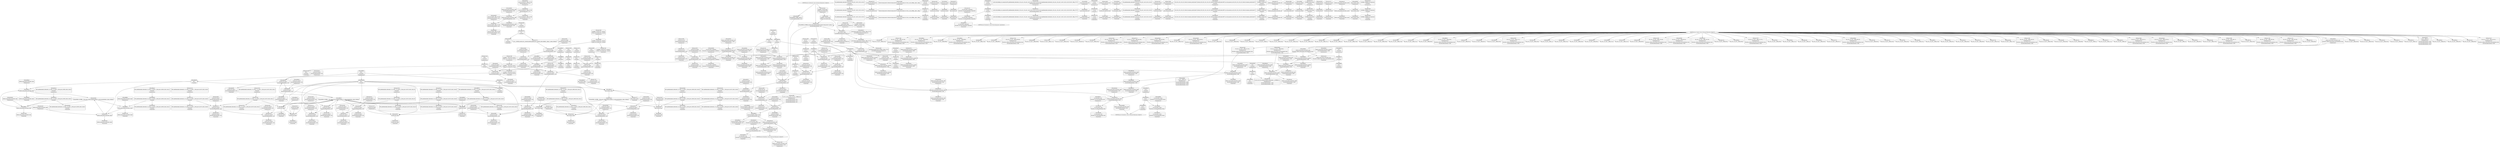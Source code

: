 digraph {
	CE0x4e063a0 [shape=record,shape=Mrecord,label="{CE0x4e063a0|selinux_msg_queue_associate:_call3|security/selinux/hooks.c,5191}"]
	CE0x4e01080 [shape=record,shape=Mrecord,label="{CE0x4e01080|GLOBAL:_current_sid.__warned|Global_var:current_sid.__warned|*SummSource*}"]
	CE0x4de8080 [shape=record,shape=Mrecord,label="{CE0x4de8080|selinux_msg_queue_associate:_call3|security/selinux/hooks.c,5191|*SummSource*}"]
	CE0x4e1e4f0 [shape=record,shape=Mrecord,label="{CE0x4e1e4f0|i64*_getelementptr_inbounds_(_11_x_i64_,_11_x_i64_*___llvm_gcov_ctr125,_i64_0,_i64_0)|*Constant*|*SummSink*}"]
	CE0x4e06660 [shape=record,shape=Mrecord,label="{CE0x4e06660|4:_i32,_:_CRE_4,8_|*MultipleSource*|security/selinux/hooks.c,5186|security/selinux/hooks.c,5186|security/selinux/hooks.c,5191}"]
	CE0x4dfd9d0 [shape=record,shape=Mrecord,label="{CE0x4dfd9d0|_ret_i32_%tmp24,_!dbg_!27742|security/selinux/hooks.c,220|*SummSource*}"]
	CE0x4df9800 [shape=record,shape=Mrecord,label="{CE0x4df9800|current_sid:_tmp}"]
	CE0x4e41d70 [shape=record,shape=Mrecord,label="{CE0x4e41d70|current_sid:_tmp18|security/selinux/hooks.c,218}"]
	CE0x4def780 [shape=record,shape=Mrecord,label="{CE0x4def780|selinux_msg_queue_associate:_tmp6|security/selinux/hooks.c,5189}"]
	CE0x4dee600 [shape=record,shape=Mrecord,label="{CE0x4dee600|80:_i32,_112:_i8*,_:_CRE_28,29_}"]
	CE0x4e40e90 [shape=record,shape=Mrecord,label="{CE0x4e40e90|i8*_getelementptr_inbounds_(_45_x_i8_,_45_x_i8_*_.str12,_i32_0,_i32_0)|*Constant*|*SummSink*}"]
	CE0x4e15590 [shape=record,shape=Mrecord,label="{CE0x4e15590|current_sid:_call|security/selinux/hooks.c,218|*SummSource*}"]
	CE0x4df8ae0 [shape=record,shape=Mrecord,label="{CE0x4df8ae0|80:_i32,_112:_i8*,_:_CRE_53,54_}"]
	CE0x4e05870 [shape=record,shape=Mrecord,label="{CE0x4e05870|selinux_msg_queue_associate:_ipc_id|security/selinux/hooks.c,5189|*SummSource*}"]
	CE0x4e0aba0 [shape=record,shape=Mrecord,label="{CE0x4e0aba0|80:_i32,_112:_i8*,_:_CRE_61,62_}"]
	CE0x4df4220 [shape=record,shape=Mrecord,label="{CE0x4df4220|80:_i32,_112:_i8*,_:_CRE_8,9_}"]
	CE0x4e13df0 [shape=record,shape=Mrecord,label="{CE0x4e13df0|current_sid:_call4|security/selinux/hooks.c,218}"]
	CE0x4e05300 [shape=record,shape=Mrecord,label="{CE0x4e05300|selinux_msg_queue_associate:_u|security/selinux/hooks.c,5189|*SummSink*}"]
	CE0x4e003a0 [shape=record,shape=Mrecord,label="{CE0x4e003a0|current_sid:_tmp5|security/selinux/hooks.c,218}"]
	CE0x4df4160 [shape=record,shape=Mrecord,label="{CE0x4df4160|80:_i32,_112:_i8*,_:_CRE_7,8_}"]
	CE0x4e04720 [shape=record,shape=Mrecord,label="{CE0x4e04720|current_sid:_land.lhs.true|*SummSource*}"]
	CE0x4e06410 [shape=record,shape=Mrecord,label="{CE0x4e06410|4:_i32,_:_CRE_0,2_|*MultipleSource*|security/selinux/hooks.c,5186|security/selinux/hooks.c,5186|security/selinux/hooks.c,5191}"]
	CE0x4e223f0 [shape=record,shape=Mrecord,label="{CE0x4e223f0|get_current:_tmp4|./arch/x86/include/asm/current.h,14|*SummSink*}"]
	CE0x4df4eb0 [shape=record,shape=Mrecord,label="{CE0x4df4eb0|current_sid:_tmp12|security/selinux/hooks.c,218|*SummSink*}"]
	CE0x4e0f320 [shape=record,shape=Mrecord,label="{CE0x4e0f320|i32_0|*Constant*|*SummSink*}"]
	CE0x4dfb830 [shape=record,shape=Mrecord,label="{CE0x4dfb830|80:_i32,_112:_i8*,_:_CRE_26,27_}"]
	CE0x4df3140 [shape=record,shape=Mrecord,label="{CE0x4df3140|0:_i8,_8:_i32,_24:_%struct.selinux_audit_data*,_:_SCMRE_0,1_|*MultipleSource*|security/selinux/hooks.c, 5183|security/selinux/hooks.c,5188}"]
	CE0x4e212a0 [shape=record,shape=Mrecord,label="{CE0x4e212a0|i64_0|*Constant*|*SummSource*}"]
	CE0x4df8e40 [shape=record,shape=Mrecord,label="{CE0x4df8e40|80:_i32,_112:_i8*,_:_CRE_56,57_}"]
	CE0x4e14cd0 [shape=record,shape=Mrecord,label="{CE0x4e14cd0|current_sid:_tobool1|security/selinux/hooks.c,218|*SummSink*}"]
	CE0x4e370e0 [shape=record,shape=Mrecord,label="{CE0x4e370e0|i32_1|*Constant*}"]
	CE0x4e0acd0 [shape=record,shape=Mrecord,label="{CE0x4e0acd0|80:_i32,_112:_i8*,_:_CRE_62,63_}"]
	CE0x4e029d0 [shape=record,shape=Mrecord,label="{CE0x4e029d0|current_sid:_tmp16|security/selinux/hooks.c,218|*SummSource*}"]
	CE0x4e1b9e0 [shape=record,shape=Mrecord,label="{CE0x4e1b9e0|%struct.task_struct*_(%struct.task_struct**)*_asm_movq_%gs:$_1:P_,$0_,_r,im,_dirflag_,_fpsr_,_flags_|*SummSink*}"]
	CE0x4e65860 [shape=record,shape=Mrecord,label="{CE0x4e65860|get_current:_tmp2|*SummSink*}"]
	CE0x4e10a10 [shape=record,shape=Mrecord,label="{CE0x4e10a10|80:_i32,_112:_i8*,_:_CRE_100,102_|*MultipleSource*|Function::selinux_msg_queue_associate&Arg::msq::|security/selinux/hooks.c,5186}"]
	CE0x4df4d40 [shape=record,shape=Mrecord,label="{CE0x4df4d40|current_sid:_tmp12|security/selinux/hooks.c,218|*SummSource*}"]
	CE0x4df26e0 [shape=record,shape=Mrecord,label="{CE0x4df26e0|avc_has_perm:_tsid|Function::avc_has_perm&Arg::tsid::}"]
	CE0x4df43b0 [shape=record,shape=Mrecord,label="{CE0x4df43b0|80:_i32,_112:_i8*,_:_CRE_22,23_}"]
	CE0x4e115d0 [shape=record,shape=Mrecord,label="{CE0x4e115d0|80:_i32,_112:_i8*,_:_CRE_152,160_|*MultipleSource*|Function::selinux_msg_queue_associate&Arg::msq::|security/selinux/hooks.c,5186}"]
	CE0x4e12cf0 [shape=record,shape=Mrecord,label="{CE0x4e12cf0|selinux_msg_queue_associate:_call|security/selinux/hooks.c,5184|*SummSink*}"]
	CE0x4e40c30 [shape=record,shape=Mrecord,label="{CE0x4e40c30|i32_218|*Constant*|*SummSink*}"]
	CE0x4dffee0 [shape=record,shape=Mrecord,label="{CE0x4dffee0|80:_i32,_112:_i8*,_:_CRE_92,96_|*MultipleSource*|Function::selinux_msg_queue_associate&Arg::msq::|security/selinux/hooks.c,5186}"]
	CE0x4e42e80 [shape=record,shape=Mrecord,label="{CE0x4e42e80|current_sid:_tmp13|security/selinux/hooks.c,218|*SummSink*}"]
	CE0x4e34530 [shape=record,shape=Mrecord,label="{CE0x4e34530|current_sid:_do.body}"]
	CE0x4dfa900 [shape=record,shape=Mrecord,label="{CE0x4dfa900|current_sid:_entry}"]
	CE0x4e38c70 [shape=record,shape=Mrecord,label="{CE0x4e38c70|get_current:_bb|*SummSource*}"]
	CE0x4dfde50 [shape=record,shape=Mrecord,label="{CE0x4dfde50|current_sid:_tmp2}"]
	CE0x4deb480 [shape=record,shape=Mrecord,label="{CE0x4deb480|current_sid:_tmp11|security/selinux/hooks.c,218|*SummSource*}"]
	CE0x4de9300 [shape=record,shape=Mrecord,label="{CE0x4de9300|i32_64|*Constant*}"]
	CE0x4e363d0 [shape=record,shape=Mrecord,label="{CE0x4e363d0|COLLAPSED:_CMRE:_elem_0::|security/selinux/hooks.c,218}"]
	CE0x4e42da0 [shape=record,shape=Mrecord,label="{CE0x4e42da0|current_sid:_tmp13|security/selinux/hooks.c,218}"]
	CE0x4df2c50 [shape=record,shape=Mrecord,label="{CE0x4df2c50|i16_27|*Constant*|*SummSource*}"]
	CE0x6300830 [shape=record,shape=Mrecord,label="{CE0x6300830|selinux_msg_queue_associate:_tmp|*SummSource*}"]
	CE0x4dfaa10 [shape=record,shape=Mrecord,label="{CE0x4dfaa10|current_sid:_entry|*SummSink*}"]
	CE0x4dfb360 [shape=record,shape=Mrecord,label="{CE0x4dfb360|get_current:_tmp1|*SummSource*}"]
	CE0x4e15740 [shape=record,shape=Mrecord,label="{CE0x4e15740|current_sid:_tobool|security/selinux/hooks.c,218|*SummSink*}"]
	CE0x4dfc810 [shape=record,shape=Mrecord,label="{CE0x4dfc810|i64*_getelementptr_inbounds_(_2_x_i64_,_2_x_i64_*___llvm_gcov_ctr304,_i64_0,_i64_0)|*Constant*}"]
	CE0x4e1a590 [shape=record,shape=Mrecord,label="{CE0x4e1a590|current_sid:_cred|security/selinux/hooks.c,218}"]
	CE0x4e0e030 [shape=record,shape=Mrecord,label="{CE0x4e0e030|selinux_msg_queue_associate:_security|security/selinux/hooks.c,5186|*SummSource*}"]
	CE0x4e14ac0 [shape=record,shape=Mrecord,label="{CE0x4e14ac0|current_sid:_tobool1|security/selinux/hooks.c,218}"]
	CE0x4e4d470 [shape=record,shape=Mrecord,label="{CE0x4e4d470|get_current:_tmp4|./arch/x86/include/asm/current.h,14}"]
	CE0x4dff0d0 [shape=record,shape=Mrecord,label="{CE0x4dff0d0|i64_5|*Constant*}"]
	CE0x4e40e20 [shape=record,shape=Mrecord,label="{CE0x4e40e20|i8*_getelementptr_inbounds_(_45_x_i8_,_45_x_i8_*_.str12,_i32_0,_i32_0)|*Constant*|*SummSource*}"]
	CE0x4e33a50 [shape=record,shape=Mrecord,label="{CE0x4e33a50|current_sid:_tmp15|security/selinux/hooks.c,218|*SummSink*}"]
	CE0x4e0a4a0 [shape=record,shape=Mrecord,label="{CE0x4e0a4a0|selinux_msg_queue_associate:_tmp3|*SummSink*}"]
	CE0x4dfa5b0 [shape=record,shape=Mrecord,label="{CE0x4dfa5b0|80:_i32,_112:_i8*,_:_CRE_68,69_}"]
	CE0x4df9f90 [shape=record,shape=Mrecord,label="{CE0x4df9f90|i64_1|*Constant*|*SummSink*}"]
	CE0x4e04b80 [shape=record,shape=Mrecord,label="{CE0x4e04b80|_ret_i32_%call3,_!dbg_!27729|security/selinux/hooks.c,5191|*SummSink*}"]
	CE0x4e1a2b0 [shape=record,shape=Mrecord,label="{CE0x4e1a2b0|i32_78|*Constant*}"]
	CE0x4e137f0 [shape=record,shape=Mrecord,label="{CE0x4e137f0|i32_10|*Constant*}"]
	CE0x4dfe7e0 [shape=record,shape=Mrecord,label="{CE0x4dfe7e0|current_sid:_land.lhs.true}"]
	CE0x4e21f70 [shape=record,shape=Mrecord,label="{CE0x4e21f70|current_sid:_tmp3}"]
	CE0x4e03310 [shape=record,shape=Mrecord,label="{CE0x4e03310|_call_void_lockdep_rcu_suspicious(i8*_getelementptr_inbounds_(_25_x_i8_,_25_x_i8_*_.str3,_i32_0,_i32_0),_i32_218,_i8*_getelementptr_inbounds_(_45_x_i8_,_45_x_i8_*_.str12,_i32_0,_i32_0))_#10,_!dbg_!27727|security/selinux/hooks.c,218}"]
	CE0x4dffd40 [shape=record,shape=Mrecord,label="{CE0x4dffd40|80:_i32,_112:_i8*,_:_CRE_88,92_|*MultipleSource*|Function::selinux_msg_queue_associate&Arg::msq::|security/selinux/hooks.c,5186}"]
	CE0x4e0a650 [shape=record,shape=Mrecord,label="{CE0x4e0a650|i32_1|*Constant*|*SummSource*}"]
	CE0x4e1c0c0 [shape=record,shape=Mrecord,label="{CE0x4e1c0c0|i64_3|*Constant*}"]
	CE0x4df5df0 [shape=record,shape=Mrecord,label="{CE0x4df5df0|_call_void_mcount()_#3|*SummSource*}"]
	CE0x4dfc4c0 [shape=record,shape=Mrecord,label="{CE0x4dfc4c0|i64*_getelementptr_inbounds_(_2_x_i64_,_2_x_i64_*___llvm_gcov_ctr98,_i64_0,_i64_1)|*Constant*|*SummSink*}"]
	CE0x4e1b6c0 [shape=record,shape=Mrecord,label="{CE0x4e1b6c0|GLOBAL:_current_task|Global_var:current_task|*SummSink*}"]
	CE0x4e1f170 [shape=record,shape=Mrecord,label="{CE0x4e1f170|0:_i8,_:_GCMR_current_sid.__warned_internal_global_i8_0,_section_.data.unlikely_,_align_1:_elem_0:default:}"]
	CE0x4e33720 [shape=record,shape=Mrecord,label="{CE0x4e33720|i1_true|*Constant*|*SummSink*}"]
	CE0x4e1e560 [shape=record,shape=Mrecord,label="{CE0x4e1e560|current_sid:_land.lhs.true2}"]
	CE0x4df9870 [shape=record,shape=Mrecord,label="{CE0x4df9870|COLLAPSED:_GCMRE___llvm_gcov_ctr125_internal_global_11_x_i64_zeroinitializer:_elem_0:default:}"]
	CE0x4e1ae80 [shape=record,shape=Mrecord,label="{CE0x4e1ae80|current_sid:_tmp21|security/selinux/hooks.c,218|*SummSink*}"]
	CE0x4e414a0 [shape=record,shape=Mrecord,label="{CE0x4e414a0|i64*_getelementptr_inbounds_(_11_x_i64_,_11_x_i64_*___llvm_gcov_ctr125,_i64_0,_i64_9)|*Constant*|*SummSink*}"]
	CE0x4e008d0 [shape=record,shape=Mrecord,label="{CE0x4e008d0|current_sid:_tmp6|security/selinux/hooks.c,218|*SummSource*}"]
	CE0x4dfd5c0 [shape=record,shape=Mrecord,label="{CE0x4dfd5c0|avc_has_perm:_entry|*SummSink*}"]
	CE0x4dee540 [shape=record,shape=Mrecord,label="{CE0x4dee540|80:_i32,_112:_i8*,_:_CRE_27,28_}"]
	CE0x4e14f00 [shape=record,shape=Mrecord,label="{CE0x4e14f00|i64_4|*Constant*}"]
	CE0x4dfa350 [shape=record,shape=Mrecord,label="{CE0x4dfa350|80:_i32,_112:_i8*,_:_CRE_66,67_}"]
	CE0x4e15030 [shape=record,shape=Mrecord,label="{CE0x4e15030|i64_4|*Constant*|*SummSource*}"]
	CE0x4e117b0 [shape=record,shape=Mrecord,label="{CE0x4e117b0|80:_i32,_112:_i8*,_:_CRE_160,168_|*MultipleSource*|Function::selinux_msg_queue_associate&Arg::msq::|security/selinux/hooks.c,5186}"]
	CE0x4e1aae0 [shape=record,shape=Mrecord,label="{CE0x4e1aae0|COLLAPSED:_GCMRE_current_task_external_global_%struct.task_struct*:_elem_0::|security/selinux/hooks.c,218}"]
	CE0x4e0a940 [shape=record,shape=Mrecord,label="{CE0x4e0a940|80:_i32,_112:_i8*,_:_CRE_59,60_}"]
	CE0x4e40d60 [shape=record,shape=Mrecord,label="{CE0x4e40d60|i8*_getelementptr_inbounds_(_45_x_i8_,_45_x_i8_*_.str12,_i32_0,_i32_0)|*Constant*}"]
	CE0x4e0d150 [shape=record,shape=Mrecord,label="{CE0x4e0d150|i32_0|*Constant*}"]
	CE0x4e03060 [shape=record,shape=Mrecord,label="{CE0x4e03060|i8_1|*Constant*|*SummSink*}"]
	CE0x4de8f60 [shape=record,shape=Mrecord,label="{CE0x4de8f60|avc_has_perm:_tclass|Function::avc_has_perm&Arg::tclass::}"]
	CE0x64a96c0 [shape=record,shape=Mrecord,label="{CE0x64a96c0|selinux_msg_queue_associate:_q_perm|security/selinux/hooks.c,5186|*SummSink*}"]
	CE0x4e3c300 [shape=record,shape=Mrecord,label="{CE0x4e3c300|current_sid:_do.body|*SummSink*}"]
	CE0x4e136c0 [shape=record,shape=Mrecord,label="{CE0x4e136c0|80:_i32,_112:_i8*,_:_CRE_71,72_}"]
	CE0x4e043c0 [shape=record,shape=Mrecord,label="{CE0x4e043c0|_ret_i32_%retval.0,_!dbg_!27728|security/selinux/avc.c,775|*SummSource*}"]
	CE0x4e41140 [shape=record,shape=Mrecord,label="{CE0x4e41140|i64*_getelementptr_inbounds_(_11_x_i64_,_11_x_i64_*___llvm_gcov_ctr125,_i64_0,_i64_9)|*Constant*}"]
	CE0x4e08c90 [shape=record,shape=Mrecord,label="{CE0x4e08c90|i64*_getelementptr_inbounds_(_2_x_i64_,_2_x_i64_*___llvm_gcov_ctr304,_i64_0,_i64_1)|*Constant*|*SummSink*}"]
	CE0x4dfb650 [shape=record,shape=Mrecord,label="{CE0x4dfb650|80:_i32,_112:_i8*,_:_CRE_24,25_}"]
	CE0x4e05180 [shape=record,shape=Mrecord,label="{CE0x4e05180|selinux_msg_queue_associate:_u|security/selinux/hooks.c,5189|*SummSource*}"]
	CE0x4e23340 [shape=record,shape=Mrecord,label="{CE0x4e23340|i8*_getelementptr_inbounds_(_25_x_i8_,_25_x_i8_*_.str3,_i32_0,_i32_0)|*Constant*|*SummSink*}"]
	CE0x4e38890 [shape=record,shape=Mrecord,label="{CE0x4e38890|current_sid:_tmp24|security/selinux/hooks.c,220|*SummSource*}"]
	CE0x4dfa6e0 [shape=record,shape=Mrecord,label="{CE0x4dfa6e0|80:_i32,_112:_i8*,_:_CRE_69,70_}"]
	CE0x4df5510 [shape=record,shape=Mrecord,label="{CE0x4df5510|80:_i32,_112:_i8*,_:_CRE_32,33_}"]
	CE0x4dfef60 [shape=record,shape=Mrecord,label="{CE0x4dfef60|selinux_msg_queue_associate:_ad|security/selinux/hooks.c, 5183|*SummSink*}"]
	CE0x4def710 [shape=record,shape=Mrecord,label="{CE0x4def710|selinux_msg_queue_associate:_sid2|security/selinux/hooks.c,5191|*SummSink*}"]
	CE0x4e1a490 [shape=record,shape=Mrecord,label="{CE0x4e1a490|i32_78|*Constant*|*SummSource*}"]
	CE0x4df09b0 [shape=record,shape=Mrecord,label="{CE0x4df09b0|selinux_msg_queue_associate:_type|security/selinux/hooks.c,5188}"]
	CE0x4e13f80 [shape=record,shape=Mrecord,label="{CE0x4e13f80|current_sid:_call4|security/selinux/hooks.c,218|*SummSource*}"]
	CE0x4df4bc0 [shape=record,shape=Mrecord,label="{CE0x4df4bc0|current_sid:_tmp12|security/selinux/hooks.c,218}"]
	CE0x4e139c0 [shape=record,shape=Mrecord,label="{CE0x4e139c0|80:_i32,_112:_i8*,_:_CRE_76,80_|*MultipleSource*|Function::selinux_msg_queue_associate&Arg::msq::|security/selinux/hooks.c,5186}"]
	CE0x4e427d0 [shape=record,shape=Mrecord,label="{CE0x4e427d0|i64*_getelementptr_inbounds_(_11_x_i64_,_11_x_i64_*___llvm_gcov_ctr125,_i64_0,_i64_10)|*Constant*|*SummSource*}"]
	CE0x4e0d710 [shape=record,shape=Mrecord,label="{CE0x4e0d710|80:_i32,_112:_i8*,_:_CRE_200,208_|*MultipleSource*|Function::selinux_msg_queue_associate&Arg::msq::|security/selinux/hooks.c,5186}"]
	CE0x4e1e6d0 [shape=record,shape=Mrecord,label="{CE0x4e1e6d0|current_sid:_land.lhs.true2|*SummSink*}"]
	CE0x4e0c2d0 [shape=record,shape=Mrecord,label="{CE0x4e0c2d0|current_sid:_if.end|*SummSource*}"]
	CE0x4e03380 [shape=record,shape=Mrecord,label="{CE0x4e03380|_call_void_lockdep_rcu_suspicious(i8*_getelementptr_inbounds_(_25_x_i8_,_25_x_i8_*_.str3,_i32_0,_i32_0),_i32_218,_i8*_getelementptr_inbounds_(_45_x_i8_,_45_x_i8_*_.str12,_i32_0,_i32_0))_#10,_!dbg_!27727|security/selinux/hooks.c,218|*SummSource*}"]
	CE0x4e0a740 [shape=record,shape=Mrecord,label="{CE0x4e0a740|i32_1|*Constant*|*SummSink*}"]
	CE0x4deb5f0 [shape=record,shape=Mrecord,label="{CE0x4deb5f0|current_sid:_tmp11|security/selinux/hooks.c,218|*SummSink*}"]
	CE0x4e3c800 [shape=record,shape=Mrecord,label="{CE0x4e3c800|GLOBAL:_current_task|Global_var:current_task}"]
	CE0x61ceb80 [shape=record,shape=Mrecord,label="{CE0x61ceb80|selinux_msg_queue_associate:_q_perm|security/selinux/hooks.c,5186}"]
	CE0x4e22570 [shape=record,shape=Mrecord,label="{CE0x4e22570|current_sid:_tmp1|*SummSource*}"]
	CE0x4e0d5e0 [shape=record,shape=Mrecord,label="{CE0x4e0d5e0|80:_i32,_112:_i8*,_:_CRE_192,200_|*MultipleSource*|Function::selinux_msg_queue_associate&Arg::msq::|security/selinux/hooks.c,5186}"]
	CE0x4e73800 [shape=record,shape=Mrecord,label="{CE0x4e73800|_call_void_mcount()_#3}"]
	CE0x4e02b40 [shape=record,shape=Mrecord,label="{CE0x4e02b40|current_sid:_tmp16|security/selinux/hooks.c,218|*SummSink*}"]
	CE0x4dee8d0 [shape=record,shape=Mrecord,label="{CE0x4dee8d0|80:_i32,_112:_i8*,_:_CRE_31,32_}"]
	CE0x4e0d400 [shape=record,shape=Mrecord,label="{CE0x4e0d400|80:_i32,_112:_i8*,_:_CRE_184,192_|*MultipleSource*|Function::selinux_msg_queue_associate&Arg::msq::|security/selinux/hooks.c,5186}"]
	CE0x4e0d220 [shape=record,shape=Mrecord,label="{CE0x4e0d220|i32_0|*Constant*|*SummSource*}"]
	CE0x4e237c0 [shape=record,shape=Mrecord,label="{CE0x4e237c0|i32_218|*Constant*}"]
	CE0x4e41310 [shape=record,shape=Mrecord,label="{CE0x4e41310|i64*_getelementptr_inbounds_(_11_x_i64_,_11_x_i64_*___llvm_gcov_ctr125,_i64_0,_i64_9)|*Constant*|*SummSource*}"]
	CE0x4e13180 [shape=record,shape=Mrecord,label="{CE0x4e13180|i64*_getelementptr_inbounds_(_11_x_i64_,_11_x_i64_*___llvm_gcov_ctr125,_i64_0,_i64_1)|*Constant*}"]
	CE0x4de93e0 [shape=record,shape=Mrecord,label="{CE0x4de93e0|i32_64|*Constant*|*SummSource*}"]
	CE0x4de8ad0 [shape=record,shape=Mrecord,label="{CE0x4de8ad0|i32_(i32,_i32,_i16,_i32,_%struct.common_audit_data*)*_bitcast_(i32_(i32,_i32,_i16,_i32,_%struct.common_audit_data.495*)*_avc_has_perm_to_i32_(i32,_i32,_i16,_i32,_%struct.common_audit_data*)*)|*Constant*|*SummSource*}"]
	CE0x4e43090 [shape=record,shape=Mrecord,label="{CE0x4e43090|i64*_getelementptr_inbounds_(_11_x_i64_,_11_x_i64_*___llvm_gcov_ctr125,_i64_0,_i64_8)|*Constant*|*SummSink*}"]
	CE0x4e1b240 [shape=record,shape=Mrecord,label="{CE0x4e1b240|i32_22|*Constant*|*SummSource*}"]
	CE0x4dfae00 [shape=record,shape=Mrecord,label="{CE0x4dfae00|80:_i32,_112:_i8*,_:_CRE_45,46_}"]
	CE0x4e13ba0 [shape=record,shape=Mrecord,label="{CE0x4e13ba0|80:_i32,_112:_i8*,_:_CRE_80,84_|*MultipleSource*|Function::selinux_msg_queue_associate&Arg::msq::|security/selinux/hooks.c,5186}"]
	CE0x4e0ae00 [shape=record,shape=Mrecord,label="{CE0x4e0ae00|80:_i32,_112:_i8*,_:_CRE_63,64_}"]
	CE0x4df5600 [shape=record,shape=Mrecord,label="{CE0x4df5600|80:_i32,_112:_i8*,_:_CRE_33,34_}"]
	CE0x4e03ec0 [shape=record,shape=Mrecord,label="{CE0x4e03ec0|_ret_i32_%call3,_!dbg_!27729|security/selinux/hooks.c,5191}"]
	CE0x4e00c10 [shape=record,shape=Mrecord,label="{CE0x4e00c10|80:_i32,_112:_i8*,_:_CRE_6,7_}"]
	CE0x4e056b0 [shape=record,shape=Mrecord,label="{CE0x4e056b0|selinux_msg_queue_associate:_ipc_id|security/selinux/hooks.c,5189}"]
	CE0x4df56f0 [shape=record,shape=Mrecord,label="{CE0x4df56f0|80:_i32,_112:_i8*,_:_CRE_34,35_}"]
	CE0x4df6d70 [shape=record,shape=Mrecord,label="{CE0x4df6d70|i64*_getelementptr_inbounds_(_11_x_i64_,_11_x_i64_*___llvm_gcov_ctr125,_i64_0,_i64_0)|*Constant*|*SummSource*}"]
	CE0x4df7ec0 [shape=record,shape=Mrecord,label="{CE0x4df7ec0|80:_i32,_112:_i8*,_:_CRE_41,42_}"]
	CE0x4e35080 [shape=record,shape=Mrecord,label="{CE0x4e35080|current_sid:_tmp7|security/selinux/hooks.c,218|*SummSource*}"]
	CE0x61ceb10 [shape=record,shape=Mrecord,label="{CE0x61ceb10|selinux_msg_queue_associate:_msq|Function::selinux_msg_queue_associate&Arg::msq::|*SummSink*}"]
	CE0x4dfb560 [shape=record,shape=Mrecord,label="{CE0x4dfb560|80:_i32,_112:_i8*,_:_CRE_23,24_}"]
	CE0x4e32a40 [shape=record,shape=Mrecord,label="{CE0x4e32a40|i64*_getelementptr_inbounds_(_11_x_i64_,_11_x_i64_*___llvm_gcov_ctr125,_i64_0,_i64_8)|*Constant*|*SummSource*}"]
	CE0x4e418d0 [shape=record,shape=Mrecord,label="{CE0x4e418d0|current_sid:_tmp17|security/selinux/hooks.c,218|*SummSource*}"]
	CE0x4df2fd0 [shape=record,shape=Mrecord,label="{CE0x4df2fd0|selinux_msg_queue_associate:_tmp4|security/selinux/hooks.c,5186|*SummSink*}"]
	CE0x4e13590 [shape=record,shape=Mrecord,label="{CE0x4e13590|80:_i32,_112:_i8*,_:_CRE_70,71_}"]
	CE0x4e00ad0 [shape=record,shape=Mrecord,label="{CE0x4e00ad0|80:_i32,_112:_i8*,_:_CRE_4,5_}"]
	CE0x4e1c130 [shape=record,shape=Mrecord,label="{CE0x4e1c130|i64_3|*Constant*|*SummSource*}"]
	CE0x4e41940 [shape=record,shape=Mrecord,label="{CE0x4e41940|current_sid:_tmp17|security/selinux/hooks.c,218|*SummSink*}"]
	"CONST[source:2(external),value:2(dynamic)][purpose:{subject}]"
	CE0x4e35470 [shape=record,shape=Mrecord,label="{CE0x4e35470|i64*_getelementptr_inbounds_(_2_x_i64_,_2_x_i64_*___llvm_gcov_ctr98,_i64_0,_i64_1)|*Constant*}"]
	CE0x4e5fb40 [shape=record,shape=Mrecord,label="{CE0x4e5fb40|i64*_getelementptr_inbounds_(_2_x_i64_,_2_x_i64_*___llvm_gcov_ctr98,_i64_0,_i64_0)|*Constant*|*SummSink*}"]
	CE0x4e15bd0 [shape=record,shape=Mrecord,label="{CE0x4e15bd0|current_sid:_tmp10|security/selinux/hooks.c,218}"]
	"CONST[source:1(input),value:2(dynamic)][purpose:{object}]"
	CE0x4df6b30 [shape=record,shape=Mrecord,label="{CE0x4df6b30|current_sid:_if.end|*SummSink*}"]
	CE0x4dfb060 [shape=record,shape=Mrecord,label="{CE0x4dfb060|80:_i32,_112:_i8*,_:_CRE_47,48_}"]
	CE0x4dfeec0 [shape=record,shape=Mrecord,label="{CE0x4dfeec0|i64*_getelementptr_inbounds_(_2_x_i64_,_2_x_i64_*___llvm_gcov_ctr304,_i64_0,_i64_1)|*Constant*|*SummSource*}"]
	CE0x4e0ede0 [shape=record,shape=Mrecord,label="{CE0x4e0ede0|GLOBAL:_current_sid|*Constant*|*SummSource*}"]
	CE0x4e10cb0 [shape=record,shape=Mrecord,label="{CE0x4e10cb0|80:_i32,_112:_i8*,_:_CRE_112,120_|*MultipleSource*|Function::selinux_msg_queue_associate&Arg::msq::|security/selinux/hooks.c,5186}"]
	CE0x4e1b8b0 [shape=record,shape=Mrecord,label="{CE0x4e1b8b0|%struct.task_struct*_(%struct.task_struct**)*_asm_movq_%gs:$_1:P_,$0_,_r,im,_dirflag_,_fpsr_,_flags_|*SummSource*}"]
	CE0x4e094f0 [shape=record,shape=Mrecord,label="{CE0x4e094f0|selinux_msg_queue_associate:_bb|*SummSink*}"]
	CE0x4dfa9a0 [shape=record,shape=Mrecord,label="{CE0x4dfa9a0|current_sid:_entry|*SummSource*}"]
	CE0x4e21750 [shape=record,shape=Mrecord,label="{CE0x4e21750|current_sid:_tmp5|security/selinux/hooks.c,218|*SummSink*}"]
	CE0x4e42ae0 [shape=record,shape=Mrecord,label="{CE0x4e42ae0|current_sid:_tmp20|security/selinux/hooks.c,218}"]
	CE0x4e24e50 [shape=record,shape=Mrecord,label="{CE0x4e24e50|_call_void_mcount()_#3|*SummSink*}"]
	CE0x4df9cc0 [shape=record,shape=Mrecord,label="{CE0x4df9cc0|selinux_msg_queue_associate:_tmp1}"]
	CE0x4e033f0 [shape=record,shape=Mrecord,label="{CE0x4e033f0|_call_void_lockdep_rcu_suspicious(i8*_getelementptr_inbounds_(_25_x_i8_,_25_x_i8_*_.str3,_i32_0,_i32_0),_i32_218,_i8*_getelementptr_inbounds_(_45_x_i8_,_45_x_i8_*_.str12,_i32_0,_i32_0))_#10,_!dbg_!27727|security/selinux/hooks.c,218|*SummSink*}"]
	CE0x4e33900 [shape=record,shape=Mrecord,label="{CE0x4e33900|i64*_getelementptr_inbounds_(_11_x_i64_,_11_x_i64_*___llvm_gcov_ctr125,_i64_0,_i64_8)|*Constant*}"]
	CE0x4dff210 [shape=record,shape=Mrecord,label="{CE0x4dff210|i64_5|*Constant*|*SummSink*}"]
	CE0x4dfdac0 [shape=record,shape=Mrecord,label="{CE0x4dfdac0|_ret_i32_%tmp24,_!dbg_!27742|security/selinux/hooks.c,220|*SummSink*}"]
	CE0x4e1a320 [shape=record,shape=Mrecord,label="{CE0x4e1a320|i32_78|*Constant*|*SummSink*}"]
	CE0x4e15c40 [shape=record,shape=Mrecord,label="{CE0x4e15c40|i64_2|*Constant*}"]
	CE0x4e02ef0 [shape=record,shape=Mrecord,label="{CE0x4e02ef0|i8_1|*Constant*|*SummSource*}"]
	CE0x4df4310 [shape=record,shape=Mrecord,label="{CE0x4df4310|80:_i32,_112:_i8*,_:_CRE_9,10_}"]
	CE0x4e1b610 [shape=record,shape=Mrecord,label="{CE0x4e1b610|current_sid:_security|security/selinux/hooks.c,218|*SummSource*}"]
	CE0x4e20700 [shape=record,shape=Mrecord,label="{CE0x4e20700|current_sid:_tmp|*SummSink*}"]
	CE0x4e3c600 [shape=record,shape=Mrecord,label="{CE0x4e3c600|current_sid:_if.then}"]
	CE0x4e04080 [shape=record,shape=Mrecord,label="{CE0x4e04080|avc_has_perm:_auditdata|Function::avc_has_perm&Arg::auditdata::|*SummSource*}"]
	CE0x4df57e0 [shape=record,shape=Mrecord,label="{CE0x4df57e0|80:_i32,_112:_i8*,_:_CRE_35,36_}"]
	CE0x4df7b00 [shape=record,shape=Mrecord,label="{CE0x4df7b00|80:_i32,_112:_i8*,_:_CRE_37,38_}"]
	CE0x4dfcda0 [shape=record,shape=Mrecord,label="{CE0x4dfcda0|selinux_msg_queue_associate:_tmp6|security/selinux/hooks.c,5189|*SummSource*}"]
	CE0x4e14390 [shape=record,shape=Mrecord,label="{CE0x4e14390|GLOBAL:_get_current|*Constant*}"]
	CE0x4e367c0 [shape=record,shape=Mrecord,label="{CE0x4e367c0|current_sid:_tmp22|security/selinux/hooks.c,218|*SummSink*}"]
	CE0x4e0dec0 [shape=record,shape=Mrecord,label="{CE0x4e0dec0|i32_10|*Constant*|*SummSink*}"]
	CE0x4e351b0 [shape=record,shape=Mrecord,label="{CE0x4e351b0|current_sid:_tmp7|security/selinux/hooks.c,218|*SummSink*}"]
	CE0x4e0ccc0 [shape=record,shape=Mrecord,label="{CE0x4e0ccc0|80:_i32,_112:_i8*,_:_CRE_21,22_}"]
	CE0x4df0080 [shape=record,shape=Mrecord,label="{CE0x4df0080|selinux_msg_queue_associate:_tmp5|security/selinux/hooks.c,5186}"]
	CE0x4e387a0 [shape=record,shape=Mrecord,label="{CE0x4e387a0|current_sid:_tmp24|security/selinux/hooks.c,220}"]
	CE0x4e1e770 [shape=record,shape=Mrecord,label="{CE0x4e1e770|get_current:_tmp1|*SummSink*}"]
	CE0x4df1f50 [shape=record,shape=Mrecord,label="{CE0x4df1f50|i8_4|*Constant*|*SummSource*}"]
	CE0x4dff4b0 [shape=record,shape=Mrecord,label="{CE0x4dff4b0|current_sid:_tmp9|security/selinux/hooks.c,218|*SummSink*}"]
	CE0x4dfd030 [shape=record,shape=Mrecord,label="{CE0x4dfd030|selinux_msg_queue_associate:_call3|security/selinux/hooks.c,5191|*SummSink*}"]
	CE0x4e3cb70 [shape=record,shape=Mrecord,label="{CE0x4e3cb70|current_sid:_land.lhs.true|*SummSink*}"]
	CE0x4e34330 [shape=record,shape=Mrecord,label="{CE0x4e34330|current_sid:_bb|*SummSource*}"]
	"CONST[source:0(mediator),value:2(dynamic)][purpose:{object}]"
	CE0x4e432c0 [shape=record,shape=Mrecord,label="{CE0x4e432c0|current_sid:_tmp14|security/selinux/hooks.c,218}"]
	CE0x4dfa0f0 [shape=record,shape=Mrecord,label="{CE0x4dfa0f0|80:_i32,_112:_i8*,_:_CRE_64,65_}"]
	CE0x4dffa50 [shape=record,shape=Mrecord,label="{CE0x4dffa50|80:_i32,_112:_i8*,_:_CRE_84,88_|*MultipleSource*|Function::selinux_msg_queue_associate&Arg::msq::|security/selinux/hooks.c,5186}"]
	CE0x4e213d0 [shape=record,shape=Mrecord,label="{CE0x4e213d0|i64_0|*Constant*|*SummSink*}"]
	CE0x4e01570 [shape=record,shape=Mrecord,label="{CE0x4e01570|80:_i32,_112:_i8*,_:_CRE_50,51_}"]
	CE0x4e3c3a0 [shape=record,shape=Mrecord,label="{CE0x4e3c3a0|current_sid:_do.end}"]
	"CONST[source:0(mediator),value:2(dynamic)][purpose:{subject}]"
	"CONST[source:0(mediator),value:0(static)][purpose:{operation}]"
	CE0x4dfa000 [shape=record,shape=Mrecord,label="{CE0x4dfa000|i64_1|*Constant*}"]
	CE0x4e02600 [shape=record,shape=Mrecord,label="{CE0x4e02600|COLLAPSED:_GCMRE___llvm_gcov_ctr304_internal_global_2_x_i64_zeroinitializer:_elem_0:default:}"]
	CE0x4de8010 [shape=record,shape=Mrecord,label="{CE0x4de8010|avc_has_perm:_entry}"]
	CE0x4e1ef20 [shape=record,shape=Mrecord,label="{CE0x4e1ef20|current_sid:_tmp8|security/selinux/hooks.c,218}"]
	CE0x4df58d0 [shape=record,shape=Mrecord,label="{CE0x4df58d0|80:_i32,_112:_i8*,_:_CRE_36,37_}"]
	CE0x6b7e760 [shape=record,shape=Mrecord,label="{CE0x6b7e760|selinux_msg_queue_associate:_tmp2|*SummSink*}"]
	CE0x4e20800 [shape=record,shape=Mrecord,label="{CE0x4e20800|i64_1|*Constant*}"]
	CE0x4e1c030 [shape=record,shape=Mrecord,label="{CE0x4e1c030|i64_2|*Constant*|*SummSink*}"]
	CE0x4df8d10 [shape=record,shape=Mrecord,label="{CE0x4df8d10|80:_i32,_112:_i8*,_:_CRE_55,56_}"]
	CE0x4e04950 [shape=record,shape=Mrecord,label="{CE0x4e04950|_ret_i32_%call3,_!dbg_!27729|security/selinux/hooks.c,5191|*SummSource*}"]
	CE0x4e13920 [shape=record,shape=Mrecord,label="{CE0x4e13920|80:_i32,_112:_i8*,_:_CRE_72,73_|*MultipleSource*|Function::selinux_msg_queue_associate&Arg::msq::|security/selinux/hooks.c,5186}"]
	CE0x4e23ab0 [shape=record,shape=Mrecord,label="{CE0x4e23ab0|i32_218|*Constant*|*SummSource*}"]
	CE0x4e232b0 [shape=record,shape=Mrecord,label="{CE0x4e232b0|i8*_getelementptr_inbounds_(_25_x_i8_,_25_x_i8_*_.str3,_i32_0,_i32_0)|*Constant*|*SummSource*}"]
	CE0x4deee10 [shape=record,shape=Mrecord,label="{CE0x4deee10|selinux_msg_queue_associate:_entry|*SummSource*}"]
	CE0x4e0c0f0 [shape=record,shape=Mrecord,label="{CE0x4e0c0f0|current_sid:_if.then|*SummSink*}"]
	CE0x4e76410 [shape=record,shape=Mrecord,label="{CE0x4e76410|get_current:_tmp|*SummSource*}"]
	CE0x4e04200 [shape=record,shape=Mrecord,label="{CE0x4e04200|avc_has_perm:_auditdata|Function::avc_has_perm&Arg::auditdata::|*SummSink*}"]
	CE0x4e0cae0 [shape=record,shape=Mrecord,label="{CE0x4e0cae0|80:_i32,_112:_i8*,_:_CRE_19,20_}"]
	CE0x4e739a0 [shape=record,shape=Mrecord,label="{CE0x4e739a0|_call_void_mcount()_#3|*SummSink*}"]
	CE0x4df0510 [shape=record,shape=Mrecord,label="{CE0x4df0510|selinux_msg_queue_associate:_tmp5|security/selinux/hooks.c,5186|*SummSink*}"]
	CE0x4e0e0a0 [shape=record,shape=Mrecord,label="{CE0x4e0e0a0|selinux_msg_queue_associate:_security|security/selinux/hooks.c,5186}"]
	CE0x4e09240 [shape=record,shape=Mrecord,label="{CE0x4e09240|80:_i32,_112:_i8*,_:_CRE_1,2_}"]
	CE0x4df0b60 [shape=record,shape=Mrecord,label="{CE0x4df0b60|selinux_msg_queue_associate:_type|security/selinux/hooks.c,5188|*SummSource*}"]
	CE0x4de8fd0 [shape=record,shape=Mrecord,label="{CE0x4de8fd0|avc_has_perm:_tclass|Function::avc_has_perm&Arg::tclass::|*SummSource*}"]
	CE0x4df3cb0 [shape=record,shape=Mrecord,label="{CE0x4df3cb0|i32_0|*Constant*}"]
	CE0x4df2f00 [shape=record,shape=Mrecord,label="{CE0x4df2f00|selinux_msg_queue_associate:_tmp4|security/selinux/hooks.c,5186|*SummSource*}"]
	CE0x4e16710 [shape=record,shape=Mrecord,label="{CE0x4e16710|current_sid:_tmp20|security/selinux/hooks.c,218|*SummSource*}"]
	CE0x4df5d50 [shape=record,shape=Mrecord,label="{CE0x4df5d50|_call_void_mcount()_#3}"]
	CE0x4e05e90 [shape=record,shape=Mrecord,label="{CE0x4e05e90|selinux_msg_queue_associate:_sid2|security/selinux/hooks.c,5191|*SummSource*}"]
	CE0x4e22010 [shape=record,shape=Mrecord,label="{CE0x4e22010|current_sid:_tmp3|*SummSource*}"]
	CE0x4e1fa20 [shape=record,shape=Mrecord,label="{CE0x4e1fa20|get_current:_tmp}"]
	CE0x4df52c0 [shape=record,shape=Mrecord,label="{CE0x4df52c0|i64*_getelementptr_inbounds_(_11_x_i64_,_11_x_i64_*___llvm_gcov_ctr125,_i64_0,_i64_6)|*Constant*|*SummSource*}"]
	CE0x4e54de0 [shape=record,shape=Mrecord,label="{CE0x4e54de0|i64*_getelementptr_inbounds_(_2_x_i64_,_2_x_i64_*___llvm_gcov_ctr98,_i64_0,_i64_0)|*Constant*|*SummSource*}"]
	CE0x4e059f0 [shape=record,shape=Mrecord,label="{CE0x4e059f0|selinux_msg_queue_associate:_ipc_id|security/selinux/hooks.c,5189|*SummSink*}"]
	CE0x4e3c560 [shape=record,shape=Mrecord,label="{CE0x4e3c560|current_sid:_do.end|*SummSink*}"]
	CE0x4df02d0 [shape=record,shape=Mrecord,label="{CE0x4df02d0|selinux_msg_queue_associate:_tmp5|security/selinux/hooks.c,5186|*SummSource*}"]
	CE0x4e1a700 [shape=record,shape=Mrecord,label="{CE0x4e1a700|current_sid:_cred|security/selinux/hooks.c,218|*SummSource*}"]
	CE0x4e42e10 [shape=record,shape=Mrecord,label="{CE0x4e42e10|current_sid:_tmp13|security/selinux/hooks.c,218|*SummSource*}"]
	CE0x4e016a0 [shape=record,shape=Mrecord,label="{CE0x4e016a0|80:_i32,_112:_i8*,_:_CRE_51,52_}"]
	CE0x4deb0f0 [shape=record,shape=Mrecord,label="{CE0x4deb0f0|current_sid:_tmp10|security/selinux/hooks.c,218|*SummSink*}"]
	CE0x4e335b0 [shape=record,shape=Mrecord,label="{CE0x4e335b0|i1_true|*Constant*|*SummSource*}"]
	CE0x4dfaba0 [shape=record,shape=Mrecord,label="{CE0x4dfaba0|80:_i32,_112:_i8*,_:_CRE_43,44_}"]
	CE0x4de9070 [shape=record,shape=Mrecord,label="{CE0x4de9070|avc_has_perm:_tclass|Function::avc_has_perm&Arg::tclass::|*SummSink*}"]
	CE0x4df2980 [shape=record,shape=Mrecord,label="{CE0x4df2980|avc_has_perm:_tsid|Function::avc_has_perm&Arg::tsid::|*SummSink*}"]
	CE0x4e0aa70 [shape=record,shape=Mrecord,label="{CE0x4e0aa70|80:_i32,_112:_i8*,_:_CRE_60,61_}"]
	CE0x4e339e0 [shape=record,shape=Mrecord,label="{CE0x4e339e0|current_sid:_tmp15|security/selinux/hooks.c,218|*SummSource*}"]
	CE0x4dfc530 [shape=record,shape=Mrecord,label="{CE0x4dfc530|i64_1|*Constant*}"]
	CE0x4e23060 [shape=record,shape=Mrecord,label="{CE0x4e23060|i8*_getelementptr_inbounds_(_25_x_i8_,_25_x_i8_*_.str3,_i32_0,_i32_0)|*Constant*}"]
	CE0x4e369f0 [shape=record,shape=Mrecord,label="{CE0x4e369f0|current_sid:_tmp23|security/selinux/hooks.c,218}"]
	CE0x4dfbe80 [shape=record,shape=Mrecord,label="{CE0x4dfbe80|80:_i32,_112:_i8*,_:_CRE_13,14_}"]
	CE0x4e24d90 [shape=record,shape=Mrecord,label="{CE0x4e24d90|_call_void_mcount()_#3|*SummSource*}"]
	CE0x4e1b110 [shape=record,shape=Mrecord,label="{CE0x4e1b110|i32_22|*Constant*}"]
	CE0x4e03c30 [shape=record,shape=Mrecord,label="{CE0x4e03c30|avc_has_perm:_requested|Function::avc_has_perm&Arg::requested::|*SummSource*}"]
	CE0x4e1a090 [shape=record,shape=Mrecord,label="{CE0x4e1a090|_ret_%struct.task_struct*_%tmp4,_!dbg_!27714|./arch/x86/include/asm/current.h,14|*SummSink*}"]
	CE0x4df1dc0 [shape=record,shape=Mrecord,label="{CE0x4df1dc0|i8_4|*Constant*}"]
	CE0x4e1f930 [shape=record,shape=Mrecord,label="{CE0x4e1f930|current_sid:_sid|security/selinux/hooks.c,220}"]
	CE0x4e01dc0 [shape=record,shape=Mrecord,label="{CE0x4e01dc0|80:_i32,_112:_i8*,_:_CRE_14,15_}"]
	CE0x4dec870 [shape=record,shape=Mrecord,label="{CE0x4dec870|selinux_msg_queue_associate:_entry}"]
	CE0x4e01440 [shape=record,shape=Mrecord,label="{CE0x4e01440|80:_i32,_112:_i8*,_:_CRE_49,50_}"]
	CE0x4def020 [shape=record,shape=Mrecord,label="{CE0x4def020|selinux_msg_queue_associate:_q_perm1|security/selinux/hooks.c,5189|*SummSink*}"]
	CE0x4e15970 [shape=record,shape=Mrecord,label="{CE0x4e15970|current_sid:_tobool|security/selinux/hooks.c,218|*SummSource*}"]
	CE0x4e41510 [shape=record,shape=Mrecord,label="{CE0x4e41510|current_sid:_tmp17|security/selinux/hooks.c,218}"]
	CE0x4e067e0 [shape=record,shape=Mrecord,label="{CE0x4e067e0|selinux_msg_queue_associate:_tmp7|security/selinux/hooks.c,5191}"]
	CE0x4df98e0 [shape=record,shape=Mrecord,label="{CE0x4df98e0|current_sid:_tmp|*SummSource*}"]
	CE0x4e360d0 [shape=record,shape=Mrecord,label="{CE0x4e360d0|current_sid:_security|security/selinux/hooks.c,218|*SummSink*}"]
	CE0x4e11d50 [shape=record,shape=Mrecord,label="{CE0x4e11d50|80:_i32,_112:_i8*,_:_CRE_176,184_|*MultipleSource*|Function::selinux_msg_queue_associate&Arg::msq::|security/selinux/hooks.c,5186}"]
	CE0x4e51660 [shape=record,shape=Mrecord,label="{CE0x4e51660|get_current:_tmp2}"]
	CE0x4e00080 [shape=record,shape=Mrecord,label="{CE0x4e00080|80:_i32,_112:_i8*,_:_CRE_96,100_|*MultipleSource*|Function::selinux_msg_queue_associate&Arg::msq::|security/selinux/hooks.c,5186}"]
	CE0x4dfa800 [shape=record,shape=Mrecord,label="{CE0x4dfa800|GLOBAL:_current_sid|*Constant*|*SummSink*}"]
	CE0x4de8c50 [shape=record,shape=Mrecord,label="{CE0x4de8c50|i32_(i32,_i32,_i16,_i32,_%struct.common_audit_data*)*_bitcast_(i32_(i32,_i32,_i16,_i32,_%struct.common_audit_data.495*)*_avc_has_perm_to_i32_(i32,_i32,_i16,_i32,_%struct.common_audit_data*)*)|*Constant*|*SummSink*}"]
	CE0x4e10ec0 [shape=record,shape=Mrecord,label="{CE0x4e10ec0|80:_i32,_112:_i8*,_:_CRE_120,128_|*MultipleSource*|Function::selinux_msg_queue_associate&Arg::msq::|security/selinux/hooks.c,5186}"]
	CE0x4e1c410 [shape=record,shape=Mrecord,label="{CE0x4e1c410|current_sid:_tmp4|security/selinux/hooks.c,218|*SummSink*}"]
	CE0x4df6ca0 [shape=record,shape=Mrecord,label="{CE0x4df6ca0|i64*_getelementptr_inbounds_(_11_x_i64_,_11_x_i64_*___llvm_gcov_ctr125,_i64_0,_i64_0)|*Constant*}"]
	CE0x4dfdec0 [shape=record,shape=Mrecord,label="{CE0x4dfdec0|current_sid:_tmp2|*SummSource*}"]
	CE0x4dee7e0 [shape=record,shape=Mrecord,label="{CE0x4dee7e0|80:_i32,_112:_i8*,_:_CRE_30,31_}"]
	CE0x4e763a0 [shape=record,shape=Mrecord,label="{CE0x4e763a0|COLLAPSED:_GCMRE___llvm_gcov_ctr98_internal_global_2_x_i64_zeroinitializer:_elem_0:default:}"]
	CE0x4def160 [shape=record,shape=Mrecord,label="{CE0x4def160|selinux_msg_queue_associate:_key|security/selinux/hooks.c,5189|*SummSource*}"]
	CE0x4e080d0 [shape=record,shape=Mrecord,label="{CE0x4e080d0|get_current:_entry|*SummSource*}"]
	CE0x4e1c240 [shape=record,shape=Mrecord,label="{CE0x4e1c240|current_sid:_tmp4|security/selinux/hooks.c,218}"]
	CE0x4e51c10 [shape=record,shape=Mrecord,label="{CE0x4e51c10|get_current:_tmp3|*SummSource*}"]
	CE0x4dfc0f0 [shape=record,shape=Mrecord,label="{CE0x4dfc0f0|get_current:_tmp|*SummSink*}"]
	CE0x4e158a0 [shape=record,shape=Mrecord,label="{CE0x4e158a0|current_sid:_tobool|security/selinux/hooks.c,218}"]
	CE0x4e23490 [shape=record,shape=Mrecord,label="{CE0x4e23490|GLOBAL:_lockdep_rcu_suspicious|*Constant*}"]
	CE0x4e3c260 [shape=record,shape=Mrecord,label="{CE0x4e3c260|current_sid:_do.body|*SummSource*}"]
	CE0x4df91b0 [shape=record,shape=Mrecord,label="{CE0x4df91b0|i32_1|*Constant*}"]
	CE0x4e13220 [shape=record,shape=Mrecord,label="{CE0x4e13220|i64*_getelementptr_inbounds_(_11_x_i64_,_11_x_i64_*___llvm_gcov_ctr125,_i64_0,_i64_1)|*Constant*|*SummSource*}"]
	CE0x4e1a600 [shape=record,shape=Mrecord,label="{CE0x4e1a600|current_sid:_sid|security/selinux/hooks.c,220|*SummSource*}"]
	CE0x4dec180 [shape=record,shape=Mrecord,label="{CE0x4dec180|selinux_msg_queue_associate:_bb}"]
	CE0x4dff860 [shape=record,shape=Mrecord,label="{CE0x4dff860|selinux_msg_queue_associate:_tmp2|*SummSource*}"]
	CE0x4e15630 [shape=record,shape=Mrecord,label="{CE0x4e15630|current_sid:_call|security/selinux/hooks.c,218|*SummSink*}"]
	CE0x4e03af0 [shape=record,shape=Mrecord,label="{CE0x4e03af0|_ret_i32_%retval.0,_!dbg_!27728|security/selinux/avc.c,775}"]
	CE0x4e03b60 [shape=record,shape=Mrecord,label="{CE0x4e03b60|avc_has_perm:_requested|Function::avc_has_perm&Arg::requested::}"]
	CE0x4e516d0 [shape=record,shape=Mrecord,label="{CE0x4e516d0|get_current:_tmp2|*SummSource*}"]
	CE0x4df90a0 [shape=record,shape=Mrecord,label="{CE0x4df90a0|80:_i32,_112:_i8*,_:_CRE_58,59_}"]
	CE0x4dfbc30 [shape=record,shape=Mrecord,label="{CE0x4dfbc30|get_current:_tmp1}"]
	CE0x4e11b70 [shape=record,shape=Mrecord,label="{CE0x4e11b70|80:_i32,_112:_i8*,_:_CRE_172,176_|*MultipleSource*|Function::selinux_msg_queue_associate&Arg::msq::|security/selinux/hooks.c,5186}"]
	CE0x4df7bf0 [shape=record,shape=Mrecord,label="{CE0x4df7bf0|80:_i32,_112:_i8*,_:_CRE_38,39_}"]
	CE0x4dfbd90 [shape=record,shape=Mrecord,label="{CE0x4dfbd90|80:_i32,_112:_i8*,_:_CRE_12,13_}"]
	CE0x4df22a0 [shape=record,shape=Mrecord,label="{CE0x4df22a0|selinux_msg_queue_associate:_security|security/selinux/hooks.c,5186|*SummSink*}"]
	CE0x4def510 [shape=record,shape=Mrecord,label="{CE0x4def510|selinux_msg_queue_associate:_key|security/selinux/hooks.c,5189|*SummSink*}"]
	CE0x4e03f30 [shape=record,shape=Mrecord,label="{CE0x4e03f30|avc_has_perm:_auditdata|Function::avc_has_perm&Arg::auditdata::}"]
	CE0x46ec0d0 [shape=record,shape=Mrecord,label="{CE0x46ec0d0|80:_i32,_112:_i8*,_:_CRE_3,4_}"]
	CE0x4dfd910 [shape=record,shape=Mrecord,label="{CE0x4dfd910|_ret_i32_%tmp24,_!dbg_!27742|security/selinux/hooks.c,220}"]
	CE0x4df8be0 [shape=record,shape=Mrecord,label="{CE0x4df8be0|80:_i32,_112:_i8*,_:_CRE_54,55_}"]
	CE0x4df5ae0 [shape=record,shape=Mrecord,label="{CE0x4df5ae0|current_sid:_tmp3|*SummSink*}"]
	CE0x4e34260 [shape=record,shape=Mrecord,label="{CE0x4e34260|current_sid:_bb}"]
	CE0x4e01f70 [shape=record,shape=Mrecord,label="{CE0x4e01f70|80:_i32,_112:_i8*,_:_CRE_16,17_}"]
	CE0x4e73b30 [shape=record,shape=Mrecord,label="{CE0x4e73b30|i64*_getelementptr_inbounds_(_2_x_i64_,_2_x_i64_*___llvm_gcov_ctr98,_i64_0,_i64_0)|*Constant*}"]
	CE0x4e0bfb0 [shape=record,shape=Mrecord,label="{CE0x4e0bfb0|current_sid:_if.then|*SummSource*}"]
	CE0x4e0c260 [shape=record,shape=Mrecord,label="{CE0x4e0c260|current_sid:_if.end}"]
	CE0x4e3ead0 [shape=record,shape=Mrecord,label="{CE0x4e3ead0|current_sid:_tmp20|security/selinux/hooks.c,218|*SummSink*}"]
	CE0x4e0d9a0 [shape=record,shape=Mrecord,label="{CE0x4e0d9a0|80:_i32,_112:_i8*,_:_CRE_208,216_|*MultipleSource*|Function::selinux_msg_queue_associate&Arg::msq::|security/selinux/hooks.c,5186}"]
	CE0x4e0f490 [shape=record,shape=Mrecord,label="{CE0x4e0f490|selinux_msg_queue_associate:_msq|Function::selinux_msg_queue_associate&Arg::msq::}"]
	CE0x4def3e0 [shape=record,shape=Mrecord,label="{CE0x4def3e0|selinux_msg_queue_associate:_q_perm1|security/selinux/hooks.c,5189|*SummSource*}"]
	CE0x4df7dd0 [shape=record,shape=Mrecord,label="{CE0x4df7dd0|80:_i32,_112:_i8*,_:_CRE_40,41_}"]
	CE0x4e215b0 [shape=record,shape=Mrecord,label="{CE0x4e215b0|current_sid:_tmp5|security/selinux/hooks.c,218|*SummSource*}"]
	CE0x4e011b0 [shape=record,shape=Mrecord,label="{CE0x4e011b0|GLOBAL:_current_sid.__warned|Global_var:current_sid.__warned|*SummSink*}"]
	CE0x4e36d40 [shape=record,shape=Mrecord,label="{CE0x4e36d40|current_sid:_tmp23|security/selinux/hooks.c,218|*SummSink*}"]
	CE0x4e0ca20 [shape=record,shape=Mrecord,label="{CE0x4e0ca20|80:_i32,_112:_i8*,_:_CRE_18,19_}"]
	CE0x4e333d0 [shape=record,shape=Mrecord,label="{CE0x4e333d0|i1_true|*Constant*}"]
	CE0x4dfd3d0 [shape=record,shape=Mrecord,label="{CE0x4dfd3d0|avc_has_perm:_entry|*SummSource*}"]
	CE0x4e214f0 [shape=record,shape=Mrecord,label="{CE0x4e214f0|GLOBAL:___llvm_gcov_ctr125|Global_var:__llvm_gcov_ctr125|*SummSource*}"]
	CE0x4e1ac60 [shape=record,shape=Mrecord,label="{CE0x4e1ac60|current_sid:_tmp21|security/selinux/hooks.c,218}"]
	CE0x4df2dc0 [shape=record,shape=Mrecord,label="{CE0x4df2dc0|i16_27|*Constant*|*SummSink*}"]
	CE0x4e13000 [shape=record,shape=Mrecord,label="{CE0x4e13000|current_sid:_tmp1|*SummSink*}"]
	CE0x4df9f20 [shape=record,shape=Mrecord,label="{CE0x4df9f20|i64_1|*Constant*|*SummSource*}"]
	CE0x4df9d30 [shape=record,shape=Mrecord,label="{CE0x4df9d30|selinux_msg_queue_associate:_tmp1|*SummSink*}"]
	CE0x4ded300 [shape=record,shape=Mrecord,label="{CE0x4ded300|selinux_msg_queue_associate:_entry|*SummSink*}"]
	CE0x4e235c0 [shape=record,shape=Mrecord,label="{CE0x4e235c0|GLOBAL:_lockdep_rcu_suspicious|*Constant*|*SummSource*}"]
	CE0x4de8980 [shape=record,shape=Mrecord,label="{CE0x4de8980|avc_has_perm:_ssid|Function::avc_has_perm&Arg::ssid::}"]
	CE0x4e3c470 [shape=record,shape=Mrecord,label="{CE0x4e3c470|current_sid:_do.end|*SummSource*}"]
	CE0x4df7fb0 [shape=record,shape=Mrecord,label="{CE0x4df7fb0|80:_i32,_112:_i8*,_:_CRE_42,43_}"]
	CE0x46ebfd0 [shape=record,shape=Mrecord,label="{CE0x46ebfd0|80:_i32,_112:_i8*,_:_CRE_10,11_}"]
	CE0x4e1fa90 [shape=record,shape=Mrecord,label="{CE0x4e1fa90|current_sid:_sid|security/selinux/hooks.c,220|*SummSink*}"]
	CE0x64a9730 [shape=record,shape=Mrecord,label="{CE0x64a9730|selinux_msg_queue_associate:_q_perm|security/selinux/hooks.c,5186|*SummSource*}"]
	CE0x4df8f70 [shape=record,shape=Mrecord,label="{CE0x4df8f70|80:_i32,_112:_i8*,_:_CRE_57,58_}"]
	CE0x4defef0 [shape=record,shape=Mrecord,label="{CE0x4defef0|i32_3|*Constant*|*SummSink*}"]
	CE0x4e07f40 [shape=record,shape=Mrecord,label="{CE0x4e07f40|GLOBAL:_get_current|*Constant*|*SummSink*}"]
	CE0x4e0cbd0 [shape=record,shape=Mrecord,label="{CE0x4e0cbd0|80:_i32,_112:_i8*,_:_CRE_20,21_}"]
	CE0x4e21d50 [shape=record,shape=Mrecord,label="{CE0x4e21d50|current_sid:_call|security/selinux/hooks.c,218}"]
	CE0x4e083c0 [shape=record,shape=Mrecord,label="{CE0x4e083c0|_ret_%struct.task_struct*_%tmp4,_!dbg_!27714|./arch/x86/include/asm/current.h,14|*SummSource*}"]
	CE0x4dfacd0 [shape=record,shape=Mrecord,label="{CE0x4dfacd0|80:_i32,_112:_i8*,_:_CRE_44,45_}"]
	CE0x4df2e30 [shape=record,shape=Mrecord,label="{CE0x4df2e30|selinux_msg_queue_associate:_tmp4|security/selinux/hooks.c,5186}"]
	CE0x4e02d70 [shape=record,shape=Mrecord,label="{CE0x4e02d70|i8_1|*Constant*}"]
	CE0x4df7ce0 [shape=record,shape=Mrecord,label="{CE0x4df7ce0|80:_i32,_112:_i8*,_:_CRE_39,40_}"]
	CE0x4e017d0 [shape=record,shape=Mrecord,label="{CE0x4e017d0|80:_i32,_112:_i8*,_:_CRE_52,53_}"]
	CE0x4e02060 [shape=record,shape=Mrecord,label="{CE0x4e02060|80:_i32,_112:_i8*,_:_CRE_17,18_}"]
	CE0x4e113f0 [shape=record,shape=Mrecord,label="{CE0x4e113f0|80:_i32,_112:_i8*,_:_CRE_144,152_|*MultipleSource*|Function::selinux_msg_queue_associate&Arg::msq::|security/selinux/hooks.c,5186}"]
	CE0x4e366c0 [shape=record,shape=Mrecord,label="{CE0x4e366c0|current_sid:_tmp22|security/selinux/hooks.c,218|*SummSource*}"]
	CE0x4dfa480 [shape=record,shape=Mrecord,label="{CE0x4dfa480|80:_i32,_112:_i8*,_:_CRE_67,68_}"]
	CE0x4e35570 [shape=record,shape=Mrecord,label="{CE0x4e35570|i64*_getelementptr_inbounds_(_2_x_i64_,_2_x_i64_*___llvm_gcov_ctr98,_i64_0,_i64_1)|*Constant*|*SummSource*}"]
	CE0x4e12c80 [shape=record,shape=Mrecord,label="{CE0x4e12c80|selinux_msg_queue_associate:_call|security/selinux/hooks.c,5184|*SummSource*}"]
	CE0x4e0de50 [shape=record,shape=Mrecord,label="{CE0x4e0de50|selinux_msg_queue_associate:_type|security/selinux/hooks.c,5188|*SummSink*}"]
	CE0x4e06a40 [shape=record,shape=Mrecord,label="{CE0x4e06a40|selinux_msg_queue_associate:_tmp7|security/selinux/hooks.c,5191|*SummSource*}"]
	CE0x4deb350 [shape=record,shape=Mrecord,label="{CE0x4deb350|current_sid:_tmp11|security/selinux/hooks.c,218}"]
	CE0x4e00750 [shape=record,shape=Mrecord,label="{CE0x4e00750|current_sid:_tmp6|security/selinux/hooks.c,218}"]
	CE0x4e00290 [shape=record,shape=Mrecord,label="{CE0x4e00290|GLOBAL:___llvm_gcov_ctr125|Global_var:__llvm_gcov_ctr125|*SummSink*}"]
	CE0x4dee6f0 [shape=record,shape=Mrecord,label="{CE0x4dee6f0|80:_i32,_112:_i8*,_:_CRE_29,30_}"]
	CE0x4e0a3c0 [shape=record,shape=Mrecord,label="{CE0x4e0a3c0|selinux_msg_queue_associate:_tmp3}"]
	CE0x4dec270 [shape=record,shape=Mrecord,label="{CE0x4dec270|selinux_msg_queue_associate:_bb|*SummSource*}"]
	CE0x4dfa220 [shape=record,shape=Mrecord,label="{CE0x4dfa220|80:_i32,_112:_i8*,_:_CRE_65,66_}"]
	CE0x4e36b70 [shape=record,shape=Mrecord,label="{CE0x4e36b70|current_sid:_tmp23|security/selinux/hooks.c,218|*SummSource*}"]
	CE0x4e23630 [shape=record,shape=Mrecord,label="{CE0x4e23630|GLOBAL:_lockdep_rcu_suspicious|*Constant*|*SummSink*}"]
	CE0x4e1e630 [shape=record,shape=Mrecord,label="{CE0x4e1e630|current_sid:_land.lhs.true2|*SummSource*}"]
	CE0x4e42060 [shape=record,shape=Mrecord,label="{CE0x4e42060|current_sid:_tmp18|security/selinux/hooks.c,218|*SummSink*}"]
	CE0x4dfc410 [shape=record,shape=Mrecord,label="{CE0x4dfc410|i64*_getelementptr_inbounds_(_2_x_i64_,_2_x_i64_*___llvm_gcov_ctr304,_i64_0,_i64_0)|*Constant*|*SummSource*}"]
	CE0x4e140f0 [shape=record,shape=Mrecord,label="{CE0x4e140f0|current_sid:_call4|security/selinux/hooks.c,218|*SummSink*}"]
	CE0x4e00f00 [shape=record,shape=Mrecord,label="{CE0x4e00f00|GLOBAL:_current_sid.__warned|Global_var:current_sid.__warned}"]
	CE0x4e0ec80 [shape=record,shape=Mrecord,label="{CE0x4e0ec80|GLOBAL:_current_sid|*Constant*}"]
	CE0x4e045a0 [shape=record,shape=Mrecord,label="{CE0x4e045a0|_ret_i32_%retval.0,_!dbg_!27728|security/selinux/avc.c,775|*SummSink*}"]
	CE0x4e1b550 [shape=record,shape=Mrecord,label="{CE0x4e1b550|current_sid:_security|security/selinux/hooks.c,218}"]
	CE0x4def090 [shape=record,shape=Mrecord,label="{CE0x4def090|selinux_msg_queue_associate:_q_perm1|security/selinux/hooks.c,5189}"]
	CE0x6d6e970 [shape=record,shape=Mrecord,label="{CE0x6d6e970|80:_i32,_112:_i8*,_:_CRE_0,1_}"]
	CE0x4dfefd0 [shape=record,shape=Mrecord,label="{CE0x4dfefd0|i64_4|*Constant*|*SummSink*}"]
	CE0x4defc10 [shape=record,shape=Mrecord,label="{CE0x4defc10|i32_3|*Constant*}"]
	CE0x4e05d10 [shape=record,shape=Mrecord,label="{CE0x4e05d10|selinux_msg_queue_associate:_sid2|security/selinux/hooks.c,5191}"]
	CE0x4df4470 [shape=record,shape=Mrecord,label="{CE0x4df4470|80:_i32,_112:_i8*,_:_CRE_11,12_}"]
	CE0x4e24ca0 [shape=record,shape=Mrecord,label="{CE0x4e24ca0|_call_void_mcount()_#3}"]
	CE0x4e51cd0 [shape=record,shape=Mrecord,label="{CE0x4e51cd0|get_current:_tmp3|*SummSink*}"]
	CE0x4e1f350 [shape=record,shape=Mrecord,label="{CE0x4e1f350|current_sid:_tmp8|security/selinux/hooks.c,218|*SummSource*}"]
	CE0x4dfbfc0 [shape=record,shape=Mrecord,label="{CE0x4dfbfc0|selinux_msg_queue_associate:_tmp}"]
	CE0x4deae40 [shape=record,shape=Mrecord,label="{CE0x4deae40|i64*_getelementptr_inbounds_(_11_x_i64_,_11_x_i64_*___llvm_gcov_ctr125,_i64_0,_i64_6)|*Constant*|*SummSink*}"]
	CE0x4dff7f0 [shape=record,shape=Mrecord,label="{CE0x4dff7f0|selinux_msg_queue_associate:_tmp2}"]
	CE0x4e0dce0 [shape=record,shape=Mrecord,label="{CE0x4e0dce0|i32_10|*Constant*|*SummSource*}"]
	CE0x4df2810 [shape=record,shape=Mrecord,label="{CE0x4df2810|avc_has_perm:_tsid|Function::avc_has_perm&Arg::tsid::|*SummSource*}"]
	CE0x4e433f0 [shape=record,shape=Mrecord,label="{CE0x4e433f0|current_sid:_tmp14|security/selinux/hooks.c,218|*SummSource*}"]
	CE0x4e1ad90 [shape=record,shape=Mrecord,label="{CE0x4e1ad90|current_sid:_tmp21|security/selinux/hooks.c,218|*SummSource*}"]
	CE0x4e21120 [shape=record,shape=Mrecord,label="{CE0x4e21120|i64_0|*Constant*}"]
	CE0x4e1c1a0 [shape=record,shape=Mrecord,label="{CE0x4e1c1a0|i64_3|*Constant*|*SummSink*}"]
	CE0x4e21480 [shape=record,shape=Mrecord,label="{CE0x4e21480|GLOBAL:___llvm_gcov_ctr125|Global_var:__llvm_gcov_ctr125}"]
	CE0x4e0b100 [shape=record,shape=Mrecord,label="{CE0x4e0b100|selinux_msg_queue_associate:_call|security/selinux/hooks.c,5184}"]
	CE0x4e343f0 [shape=record,shape=Mrecord,label="{CE0x4e343f0|current_sid:_bb|*SummSink*}"]
	CE0x4e07ff0 [shape=record,shape=Mrecord,label="{CE0x4e07ff0|get_current:_entry}"]
	CE0x4e428f0 [shape=record,shape=Mrecord,label="{CE0x4e428f0|current_sid:_tmp19|security/selinux/hooks.c,218|*SummSink*}"]
	CE0x4dfcea0 [shape=record,shape=Mrecord,label="{CE0x4dfcea0|selinux_msg_queue_associate:_tmp6|security/selinux/hooks.c,5189|*SummSink*}"]
	CE0x4de8a20 [shape=record,shape=Mrecord,label="{CE0x4de8a20|avc_has_perm:_ssid|Function::avc_has_perm&Arg::ssid::|*SummSource*}"]
	CE0x4e1fef0 [shape=record,shape=Mrecord,label="{CE0x4e1fef0|0:_i32,_4:_i32,_8:_i32,_12:_i32,_:_CMRE_4,8_|*MultipleSource*|security/selinux/hooks.c,218|security/selinux/hooks.c,218|security/selinux/hooks.c,220}"]
	CE0x4e73900 [shape=record,shape=Mrecord,label="{CE0x4e73900|_call_void_mcount()_#3|*SummSource*}"]
	CE0x4e00b70 [shape=record,shape=Mrecord,label="{CE0x4e00b70|80:_i32,_112:_i8*,_:_CRE_5,6_}"]
	CE0x4e43560 [shape=record,shape=Mrecord,label="{CE0x4e43560|current_sid:_tmp14|security/selinux/hooks.c,218|*SummSink*}"]
	CE0x4e41ef0 [shape=record,shape=Mrecord,label="{CE0x4e41ef0|current_sid:_tmp18|security/selinux/hooks.c,218|*SummSource*}"]
	CE0x4e07d70 [shape=record,shape=Mrecord,label="{CE0x4e07d70|GLOBAL:_get_current|*Constant*|*SummSource*}"]
	CE0x4de9550 [shape=record,shape=Mrecord,label="{CE0x4de9550|i32_64|*Constant*|*SummSink*}"]
	CE0x4e134b0 [shape=record,shape=Mrecord,label="{CE0x4e134b0|selinux_msg_queue_associate:_tmp|*SummSink*}"]
	CE0x4e10b80 [shape=record,shape=Mrecord,label="{CE0x4e10b80|80:_i32,_112:_i8*,_:_CRE_104,112_|*MultipleSource*|Function::selinux_msg_queue_associate&Arg::msq::|security/selinux/hooks.c,5186}"]
	CE0x4df5f00 [shape=record,shape=Mrecord,label="{CE0x4df5f00|_call_void_mcount()_#3|*SummSink*}"]
	CE0x4e14ba0 [shape=record,shape=Mrecord,label="{CE0x4e14ba0|current_sid:_tobool1|security/selinux/hooks.c,218|*SummSource*}"]
	CE0x4df2b20 [shape=record,shape=Mrecord,label="{CE0x4df2b20|i16_27|*Constant*}"]
	CE0x4df4930 [shape=record,shape=Mrecord,label="{CE0x4df4930|i64*_getelementptr_inbounds_(_2_x_i64_,_2_x_i64_*___llvm_gcov_ctr304,_i64_0,_i64_1)|*Constant*}"]
	CE0x4e0f420 [shape=record,shape=Mrecord,label="{CE0x4e0f420|selinux_msg_queue_associate:_msq|Function::selinux_msg_queue_associate&Arg::msq::|*SummSource*}"]
	CE0x4e0db40 [shape=record,shape=Mrecord,label="{CE0x4e0db40|80:_i32,_112:_i8*,_:_CRE_216,224_|*MultipleSource*|Function::selinux_msg_queue_associate&Arg::msq::|security/selinux/hooks.c,5186}"]
	CE0x4deafc0 [shape=record,shape=Mrecord,label="{CE0x4deafc0|current_sid:_tmp10|security/selinux/hooks.c,218|*SummSource*}"]
	CE0x4e38b90 [shape=record,shape=Mrecord,label="{CE0x4e38b90|get_current:_bb}"]
	CE0x4e03980 [shape=record,shape=Mrecord,label="{CE0x4e03980|i32_(i32,_i32,_i16,_i32,_%struct.common_audit_data*)*_bitcast_(i32_(i32,_i32,_i16,_i32,_%struct.common_audit_data.495*)*_avc_has_perm_to_i32_(i32,_i32,_i16,_i32,_%struct.common_audit_data*)*)|*Constant*}"]
	CE0x6d6e9e0 [shape=record,shape=Mrecord,label="{CE0x6d6e9e0|80:_i32,_112:_i8*,_:_CRE_2,3_}"]
	CE0x4e1b440 [shape=record,shape=Mrecord,label="{CE0x4e1b440|i32_22|*Constant*|*SummSink*}"]
	CE0x4e08460 [shape=record,shape=Mrecord,label="{CE0x4e08460|_ret_%struct.task_struct*_%tmp4,_!dbg_!27714|./arch/x86/include/asm/current.h,14}"]
	CE0x4df9110 [shape=record,shape=Mrecord,label="{CE0x4df9110|selinux_msg_queue_associate:_ad|security/selinux/hooks.c, 5183}"]
	CE0x4e42290 [shape=record,shape=Mrecord,label="{CE0x4e42290|current_sid:_tmp19|security/selinux/hooks.c,218}"]
	CE0x4e00a30 [shape=record,shape=Mrecord,label="{CE0x4e00a30|current_sid:_tmp6|security/selinux/hooks.c,218|*SummSink*}"]
	CE0x4dff140 [shape=record,shape=Mrecord,label="{CE0x4dff140|i64_5|*Constant*|*SummSource*}"]
	CE0x4df5140 [shape=record,shape=Mrecord,label="{CE0x4df5140|i64*_getelementptr_inbounds_(_11_x_i64_,_11_x_i64_*___llvm_gcov_ctr125,_i64_0,_i64_6)|*Constant*}"]
	CE0x4e20870 [shape=record,shape=Mrecord,label="{CE0x4e20870|current_sid:_tmp1}"]
	CE0x4e0fc50 [shape=record,shape=Mrecord,label="{CE0x4e0fc50|selinux_msg_queue_associate:_ad|security/selinux/hooks.c, 5183|*SummSource*}"]
	CE0x4dfd730 [shape=record,shape=Mrecord,label="{CE0x4dfd730|avc_has_perm:_requested|Function::avc_has_perm&Arg::requested::|*SummSink*}"]
	CE0x4dff2b0 [shape=record,shape=Mrecord,label="{CE0x4dff2b0|current_sid:_tmp9|security/selinux/hooks.c,218}"]
	CE0x4e09480 [shape=record,shape=Mrecord,label="{CE0x4e09480|i64*_getelementptr_inbounds_(_2_x_i64_,_2_x_i64_*___llvm_gcov_ctr304,_i64_0,_i64_0)|*Constant*|*SummSink*}"]
	CE0x4e34f00 [shape=record,shape=Mrecord,label="{CE0x4e34f00|current_sid:_tmp7|security/selinux/hooks.c,218}"]
	CE0x4dfaf30 [shape=record,shape=Mrecord,label="{CE0x4dfaf30|80:_i32,_112:_i8*,_:_CRE_46,47_}"]
	CE0x4e081b0 [shape=record,shape=Mrecord,label="{CE0x4e081b0|get_current:_entry|*SummSink*}"]
	CE0x4e14960 [shape=record,shape=Mrecord,label="{CE0x4e14960|current_sid:_tmp8|security/selinux/hooks.c,218|*SummSink*}"]
	CE0x4defba0 [shape=record,shape=Mrecord,label="{CE0x4defba0|selinux_msg_queue_associate:_key|security/selinux/hooks.c,5189}"]
	CE0x4e33970 [shape=record,shape=Mrecord,label="{CE0x4e33970|current_sid:_tmp15|security/selinux/hooks.c,218}"]
	CE0x4e027f0 [shape=record,shape=Mrecord,label="{CE0x4e027f0|current_sid:_tmp16|security/selinux/hooks.c,218}"]
	CE0x4e1b7d0 [shape=record,shape=Mrecord,label="{CE0x4e1b7d0|%struct.task_struct*_(%struct.task_struct**)*_asm_movq_%gs:$_1:P_,$0_,_r,im,_dirflag_,_fpsr_,_flags_}"]
	CE0x4dfdf30 [shape=record,shape=Mrecord,label="{CE0x4dfdf30|current_sid:_tmp2|*SummSink*}"]
	CE0x4e36550 [shape=record,shape=Mrecord,label="{CE0x4e36550|current_sid:_tmp22|security/selinux/hooks.c,218}"]
	CE0x4e01e80 [shape=record,shape=Mrecord,label="{CE0x4e01e80|80:_i32,_112:_i8*,_:_CRE_15,16_}"]
	CE0x4dff3e0 [shape=record,shape=Mrecord,label="{CE0x4dff3e0|current_sid:_tmp9|security/selinux/hooks.c,218|*SummSource*}"]
	CE0x4e11990 [shape=record,shape=Mrecord,label="{CE0x4e11990|80:_i32,_112:_i8*,_:_CRE_168,172_|*MultipleSource*|Function::selinux_msg_queue_associate&Arg::msq::|security/selinux/hooks.c,5186}"]
	CE0x4e3c8a0 [shape=record,shape=Mrecord,label="{CE0x4e3c8a0|GLOBAL:_current_task|Global_var:current_task|*SummSource*}"]
	CE0x4e41bd0 [shape=record,shape=Mrecord,label="{CE0x4e41bd0|current_sid:_tmp19|security/selinux/hooks.c,218|*SummSource*}"]
	CE0x4dfb740 [shape=record,shape=Mrecord,label="{CE0x4dfb740|80:_i32,_112:_i8*,_:_CRE_25,26_}"]
	CE0x4e0a430 [shape=record,shape=Mrecord,label="{CE0x4e0a430|selinux_msg_queue_associate:_tmp3|*SummSource*}"]
	CE0x4e1bf50 [shape=record,shape=Mrecord,label="{CE0x4e1bf50|i64_2|*Constant*|*SummSource*}"]
	CE0x4e06bf0 [shape=record,shape=Mrecord,label="{CE0x4e06bf0|selinux_msg_queue_associate:_tmp7|security/selinux/hooks.c,5191|*SummSink*}"]
	CE0x4defd70 [shape=record,shape=Mrecord,label="{CE0x4defd70|i32_3|*Constant*|*SummSource*}"]
	CE0x4e1a7d0 [shape=record,shape=Mrecord,label="{CE0x4e1a7d0|current_sid:_cred|security/selinux/hooks.c,218|*SummSink*}"]
	CE0x4e11250 [shape=record,shape=Mrecord,label="{CE0x4e11250|80:_i32,_112:_i8*,_:_CRE_136,144_|*MultipleSource*|Function::selinux_msg_queue_associate&Arg::msq::|security/selinux/hooks.c,5186}"]
	CE0x4de8d50 [shape=record,shape=Mrecord,label="{CE0x4de8d50|avc_has_perm:_ssid|Function::avc_has_perm&Arg::ssid::|*SummSink*}"]
	CE0x4e11070 [shape=record,shape=Mrecord,label="{CE0x4e11070|80:_i32,_112:_i8*,_:_CRE_128,136_|*MultipleSource*|Function::selinux_msg_queue_associate&Arg::msq::|security/selinux/hooks.c,5186}"]
	CE0x4e42880 [shape=record,shape=Mrecord,label="{CE0x4e42880|i64*_getelementptr_inbounds_(_11_x_i64_,_11_x_i64_*___llvm_gcov_ctr125,_i64_0,_i64_10)|*Constant*|*SummSink*}"]
	CE0x4e38980 [shape=record,shape=Mrecord,label="{CE0x4e38980|current_sid:_tmp24|security/selinux/hooks.c,220|*SummSink*}"]
	CE0x4e20790 [shape=record,shape=Mrecord,label="{CE0x4e20790|i64*_getelementptr_inbounds_(_11_x_i64_,_11_x_i64_*___llvm_gcov_ctr125,_i64_0,_i64_1)|*Constant*|*SummSink*}"]
	CE0x4e42580 [shape=record,shape=Mrecord,label="{CE0x4e42580|i64*_getelementptr_inbounds_(_11_x_i64_,_11_x_i64_*___llvm_gcov_ctr125,_i64_0,_i64_10)|*Constant*}"]
	CE0x4e222f0 [shape=record,shape=Mrecord,label="{CE0x4e222f0|get_current:_tmp4|./arch/x86/include/asm/current.h,14|*SummSource*}"]
	CE0x4e38d50 [shape=record,shape=Mrecord,label="{CE0x4e38d50|get_current:_bb|*SummSink*}"]
	CE0x4e51ba0 [shape=record,shape=Mrecord,label="{CE0x4e51ba0|get_current:_tmp3}"]
	CE0x4df20e0 [shape=record,shape=Mrecord,label="{CE0x4df20e0|i8_4|*Constant*|*SummSink*}"]
	CE0x4df9da0 [shape=record,shape=Mrecord,label="{CE0x4df9da0|selinux_msg_queue_associate:_tmp1|*SummSource*}"]
	CE0x4e04fc0 [shape=record,shape=Mrecord,label="{CE0x4e04fc0|selinux_msg_queue_associate:_u|security/selinux/hooks.c,5189}"]
	CE0x4e1c340 [shape=record,shape=Mrecord,label="{CE0x4e1c340|current_sid:_tmp4|security/selinux/hooks.c,218|*SummSource*}"]
	CE0x4e01310 [shape=record,shape=Mrecord,label="{CE0x4e01310|80:_i32,_112:_i8*,_:_CRE_48,49_}"]
	CE0x4e1b110 -> CE0x4e1b550
	CE0x4e1c340 -> CE0x4e1c240
	CE0x4dfdec0 -> CE0x4dfde50
	CE0x4df0b60 -> CE0x4df09b0
	CE0x4e369f0 -> CE0x4e1f930
	"CONST[source:1(input),value:2(dynamic)][purpose:{object}]" -> CE0x4e10ec0
	CE0x4e32a40 -> CE0x4e33900
	CE0x4e22010 -> CE0x4e21f70
	"CONST[source:1(input),value:2(dynamic)][purpose:{object}]" -> CE0x4dfacd0
	CE0x4dfc810 -> CE0x4e09480
	CE0x4e06a40 -> CE0x4e067e0
	CE0x4e1c130 -> CE0x4e1c0c0
	"CONST[source:1(input),value:2(dynamic)][purpose:{object}]" -> CE0x4df8be0
	CE0x4dff7f0 -> CE0x6b7e760
	CE0x4e21120 -> CE0x4e15bd0
	"CONST[source:0(mediator),value:2(dynamic)][purpose:{subject}]" -> CE0x4e12c80
	"CONST[source:1(input),value:2(dynamic)][purpose:{object}]" -> CE0x4df7ce0
	CE0x4e00750 -> CE0x4e00a30
	CE0x4e21480 -> CE0x4e003a0
	CE0x4e3c800 -> CE0x4e4d470
	CE0x4defc10 -> CE0x4defba0
	"CONST[source:1(input),value:2(dynamic)][purpose:{object}]" -> CE0x4df8ae0
	CE0x4e12cf0 -> "CONST[source:0(mediator),value:2(dynamic)][purpose:{subject}]"
	CE0x4e0d150 -> CE0x4e05d10
	CE0x4df9f20 -> CE0x4e20800
	CE0x4df3cb0 -> CE0x4e1b550
	CE0x4df3cb0 -> CE0x4e1f930
	"CONST[source:1(input),value:2(dynamic)][purpose:{object}]" -> CE0x4e0cae0
	"CONST[source:1(input),value:2(dynamic)][purpose:{object}]" -> CE0x4e10cb0
	"CONST[source:1(input),value:2(dynamic)][purpose:{object}]" -> CE0x4e115d0
	CE0x4df9cc0 -> CE0x4e02600
	"CONST[source:1(input),value:2(dynamic)][purpose:{object}]" -> CE0x4dfa6e0
	CE0x4e1ad90 -> CE0x4e1ac60
	CE0x4e54de0 -> CE0x4e73b30
	"CONST[source:1(input),value:2(dynamic)][purpose:{object}]" -> CE0x4dfb650
	CE0x4e0fc50 -> CE0x4df9110
	CE0x4e433f0 -> CE0x4e432c0
	CE0x4e34f00 -> CE0x4df9870
	CE0x4e34330 -> CE0x4e34260
	CE0x4e21d50 -> CE0x4e15630
	CE0x4e432c0 -> CE0x4e43560
	CE0x4e137f0 -> CE0x4e0dec0
	CE0x4df3cb0 -> CE0x4e158a0
	"CONST[source:1(input),value:2(dynamic)][purpose:{object}]" -> CE0x4df8e40
	"CONST[source:1(input),value:2(dynamic)][purpose:{object}]" -> CE0x4e01e80
	CE0x4e21480 -> CE0x4e00290
	CE0x4df6ca0 -> CE0x4df9800
	CE0x4e05d10 -> CE0x4def710
	"CONST[source:1(input),value:2(dynamic)][purpose:{object}]" -> CE0x4dfa480
	"CONST[source:1(input),value:2(dynamic)][purpose:{object}]" -> CE0x4df43b0
	CE0x4defd70 -> CE0x4defc10
	CE0x4e418d0 -> CE0x4e41510
	"CONST[source:2(external),value:2(dynamic)][purpose:{subject}]" -> CE0x4e1aae0
	"CONST[source:1(input),value:2(dynamic)][purpose:{object}]" -> CE0x6d6e9e0
	"CONST[source:1(input),value:2(dynamic)][purpose:{object}]" -> CE0x4e11250
	CE0x4dfd910 -> CE0x4e0b100
	CE0x4dff860 -> CE0x4dff7f0
	CE0x4e34f00 -> CE0x4e351b0
	CE0x4e14f00 -> CE0x4dfefd0
	CE0x4df9870 -> CE0x4df9800
	CE0x4df2e30 -> CE0x4df0080
	CE0x4df3cb0 -> CE0x4e1a590
	CE0x4dfd3d0 -> CE0x4de8010
	CE0x4e34260 -> CE0x4e343f0
	CE0x4e42580 -> CE0x4e42290
	CE0x4e33970 -> CE0x4e027f0
	CE0x4e370e0 -> CE0x4e0a740
	CE0x4dfa9a0 -> CE0x4dfa900
	"CONST[source:1(input),value:2(dynamic)][purpose:{object}]" -> CE0x4dfaba0
	CE0x4e33900 -> CE0x4e43090
	CE0x4df9da0 -> CE0x4df9cc0
	CE0x4e23490 -> CE0x4e23630
	CE0x4df9110 -> CE0x4e03f30
	CE0x4e10cb0 -> CE0x4df2e30
	CE0x4dff0d0 -> CE0x4dff210
	CE0x4e0b100 -> CE0x4e12cf0
	CE0x4e215b0 -> CE0x4e003a0
	CE0x4df4930 -> CE0x4dff7f0
	"CONST[source:1(input),value:2(dynamic)][purpose:{object}]" -> CE0x4e11070
	CE0x4e0e030 -> CE0x4e0e0a0
	"CONST[source:1(input),value:2(dynamic)][purpose:{object}]" -> CE0x4e11b70
	"CONST[source:1(input),value:2(dynamic)][purpose:{object}]" -> CE0x4e13920
	CE0x4def090 -> CE0x4def020
	CE0x4e1e560 -> CE0x4e1e6d0
	CE0x4e3c260 -> CE0x4e34530
	CE0x4e14f00 -> CE0x4dff2b0
	"CONST[source:1(input),value:2(dynamic)][purpose:{object}]" -> CE0x4e0cbd0
	"CONST[source:1(input),value:2(dynamic)][purpose:{object}]" -> CE0x4e11d50
	"CONST[source:1(input),value:2(dynamic)][purpose:{object}]" -> CE0x4e0a940
	"CONST[source:1(input),value:2(dynamic)][purpose:{object}]" -> CE0x4dfb830
	CE0x4df0080 -> CE0x4e05d10
	CE0x4e0e0a0 -> CE0x4df2e30
	CE0x4de8980 -> CE0x4de8d50
	CE0x4e0ede0 -> CE0x4e0ec80
	CE0x4e0d150 -> CE0x61ceb80
	CE0x4df9800 -> CE0x4e20700
	CE0x4e0d150 -> CE0x4e04fc0
	CE0x4def160 -> CE0x4defba0
	CE0x4e063a0 -> CE0x4e03ec0
	CE0x4e06bf0 -> "CONST[source:0(mediator),value:2(dynamic)][purpose:{object}]"
	CE0x4e05d10 -> CE0x4e067e0
	CE0x4e067e0 -> CE0x4df26e0
	CE0x4e13ba0 -> CE0x4def780
	CE0x4e20870 -> CE0x4df9870
	CE0x4e35470 -> CE0x4dfc4c0
	CE0x4df9110 -> CE0x4dfef60
	CE0x4dfd9d0 -> CE0x4dfd910
	CE0x4e20800 -> CE0x4e34f00
	CE0x4e14ac0 -> CE0x4dff2b0
	"CONST[source:1(input),value:2(dynamic)][purpose:{object}]" -> CE0x4dfa5b0
	CE0x4df9870 -> CE0x4e42290
	CE0x4e33970 -> CE0x4e33a50
	CE0x4e1b7d0 -> CE0x4e1b9e0
	"CONST[source:1(input),value:2(dynamic)][purpose:{object}]" -> CE0x4dfb060
	CE0x4e41d70 -> CE0x4df9870
	"CONST[source:1(input),value:2(dynamic)][purpose:{object}]" -> CE0x4e01f70
	"CONST[source:1(input),value:2(dynamic)][purpose:{object}]" -> CE0x4df4470
	"CONST[source:1(input),value:2(dynamic)][purpose:{object}]" -> CE0x4dee6f0
	"CONST[source:1(input),value:2(dynamic)][purpose:{object}]" -> CE0x4df4220
	"CONST[source:1(input),value:2(dynamic)][purpose:{object}]" -> CE0x4df4160
	CE0x4e232b0 -> CE0x4e23060
	"CONST[source:1(input),value:2(dynamic)][purpose:{object}]" -> CE0x4e13590
	CE0x4e339e0 -> CE0x4e33970
	CE0x4e42ae0 -> CE0x4e3ead0
	CE0x4e056b0 -> CE0x4e059f0
	CE0x4df5140 -> CE0x4deae40
	CE0x4e42ae0 -> CE0x4df9870
	"CONST[source:1(input),value:2(dynamic)][purpose:{object}]" -> CE0x4e0aba0
	CE0x4e20800 -> CE0x4df4bc0
	CE0x4def090 -> CE0x4defba0
	CE0x4e15bd0 -> CE0x4deb350
	CE0x4e027f0 -> CE0x4e02b40
	CE0x4df9800 -> CE0x4e20870
	CE0x4df9cc0 -> CE0x4df9d30
	CE0x4e41510 -> CE0x4e41d70
	CE0x4e15970 -> CE0x4e158a0
	"CONST[source:1(input),value:2(dynamic)][purpose:{object}]" -> CE0x4df58d0
	CE0x4dfbc30 -> CE0x4e1e770
	CE0x4e1f170 -> CE0x4e1ef20
	CE0x4e1aae0 -> CE0x4e1ac60
	CE0x4e02600 -> CE0x4dff7f0
	CE0x4e1c0c0 -> CE0x4e1c240
	CE0x4e24ca0 -> CE0x4e24e50
	"CONST[source:1(input),value:2(dynamic)][purpose:{object}]" -> CE0x4df5600
	CE0x4e02d70 -> CE0x4e03060
	"CONST[source:1(input),value:2(dynamic)][purpose:{object}]" -> CE0x4df56f0
	CE0x4e1a600 -> CE0x4e1f930
	CE0x4e363d0 -> CE0x4e36550
	CE0x4e21f70 -> CE0x4df9870
	"CONST[source:1(input),value:2(dynamic)][purpose:{object}]" -> CE0x4e0ae00
	CE0x4df4bc0 -> CE0x4df4eb0
	"CONST[source:1(input),value:2(dynamic)][purpose:{object}]" -> CE0x4e11990
	CE0x4de9300 -> CE0x4e03b60
	"CONST[source:1(input),value:2(dynamic)][purpose:{object}]" -> CE0x4dee600
	"CONST[source:1(input),value:2(dynamic)][purpose:{object}]" -> CE0x4df7dd0
	CE0x4e427d0 -> CE0x4e42580
	"CONST[source:2(external),value:2(dynamic)][purpose:{subject}]" -> CE0x4e3c8a0
	CE0x4e00750 -> CE0x4e34f00
	CE0x4e00f00 -> CE0x4e1ef20
	CE0x4e335b0 -> CE0x4e333d0
	"CONST[source:1(input),value:2(dynamic)][purpose:{object}]" -> CE0x4df8f70
	CE0x4e20800 -> CE0x4e41d70
	CE0x4e008d0 -> CE0x4e00750
	CE0x4e36550 -> CE0x4e369f0
	CE0x4e0a3c0 -> CE0x4e02600
	CE0x4e42580 -> CE0x4e42880
	CE0x4e1a2b0 -> CE0x4e1a590
	CE0x4e0dce0 -> CE0x4e137f0
	CE0x4dfde50 -> CE0x4dfdf30
	CE0x4e02d70 -> CE0x4e1f170
	"CONST[source:1(input),value:2(dynamic)][purpose:{object}]" -> CE0x4e0ca20
	CE0x4e34530 -> CE0x4e3c300
	CE0x4dec270 -> CE0x4dec180
	CE0x4dfd910 -> CE0x4dfdac0
	"CONST[source:1(input),value:2(dynamic)][purpose:{object}]" -> CE0x4e0d5e0
	CE0x4e1f930 -> CE0x4e387a0
	CE0x4e04720 -> CE0x4dfe7e0
	CE0x4de93e0 -> CE0x4de9300
	CE0x4dff3e0 -> CE0x4dff2b0
	CE0x4e23ab0 -> CE0x4e237c0
	CE0x4de8a20 -> CE0x4de8980
	CE0x4e51ba0 -> CE0x4e51cd0
	CE0x4e35080 -> CE0x4e34f00
	CE0x4e13f80 -> CE0x4e13df0
	CE0x4e06660 -> CE0x4e067e0
	CE0x4e0ec80 -> CE0x4dfa800
	CE0x4e1ac60 -> CE0x4e1ae80
	CE0x4e21120 -> CE0x4e213d0
	CE0x4e1fa20 -> CE0x4dfc0f0
	CE0x4defc10 -> CE0x4defef0
	CE0x4e04fc0 -> CE0x4e056b0
	CE0x4e1fa20 -> CE0x4dfbc30
	CE0x4df91b0 -> CE0x4e04fc0
	CE0x4e73900 -> CE0x4e73800
	CE0x4dfc810 -> CE0x4dfbfc0
	CE0x4e38890 -> CE0x4e387a0
	"CONST[source:1(input),value:2(dynamic)][purpose:{object}]" -> CE0x4dffd40
	CE0x4df0080 -> CE0x4df0510
	"CONST[source:1(input),value:2(dynamic)][purpose:{object}]" -> CE0x4e016a0
	CE0x4e369f0 -> CE0x4e36d40
	CE0x4df2810 -> CE0x4df26e0
	CE0x4df9f20 -> CE0x4dfc530
	CE0x4df5d50 -> CE0x4df5f00
	CE0x4e04950 -> CE0x4e03ec0
	"CONST[source:1(input),value:2(dynamic)][purpose:{object}]" -> CE0x4e01310
	"CONST[source:1(input),value:2(dynamic)][purpose:{object}]" -> CE0x4e13ba0
	CE0x4e366c0 -> CE0x4e36550
	"CONST[source:1(input),value:2(dynamic)][purpose:{object}]" -> CE0x4dfae00
	"CONST[source:1(input),value:2(dynamic)][purpose:{object}]" -> CE0x4e02060
	CE0x4e02600 -> CE0x4dfbfc0
	CE0x4dff7f0 -> CE0x4e0a3c0
	CE0x4e14ba0 -> CE0x4e14ac0
	"CONST[source:1(input),value:2(dynamic)][purpose:{object}]" -> CE0x4e10b80
	CE0x4e02ef0 -> CE0x4e02d70
	"CONST[source:1(input),value:2(dynamic)][purpose:{object}]" -> CE0x46ec0d0
	CE0x4e1a700 -> CE0x4e1a590
	CE0x4dfbfc0 -> CE0x4df9cc0
	CE0x4e0d150 -> CE0x4e0f320
	"CONST[source:1(input),value:2(dynamic)][purpose:{object}]" -> CE0x4df7bf0
	CE0x4e0f420 -> CE0x4e0f490
	CE0x4e333d0 -> CE0x4e33720
	"CONST[source:1(input),value:2(dynamic)][purpose:{object}]" -> CE0x4dee540
	"CONST[source:1(input),value:2(dynamic)][purpose:{object}]" -> CE0x4e00b70
	CE0x4e0f490 -> CE0x61ceb80
	CE0x4e3c600 -> CE0x4e0c0f0
	CE0x4e15590 -> CE0x4e21d50
	CE0x4e08460 -> CE0x4e1a090
	"CONST[source:1(input),value:2(dynamic)][purpose:{object}]" -> CE0x4dfbe80
	CE0x4def3e0 -> CE0x4def090
	CE0x4df4930 -> CE0x4e08c90
	"CONST[source:1(input),value:2(dynamic)][purpose:{object}]" -> CE0x4e00c10
	CE0x4df52c0 -> CE0x4df5140
	CE0x4e1b8b0 -> CE0x4e1b7d0
	CE0x4df2b20 -> CE0x4df2dc0
	CE0x4e0a650 -> CE0x4e370e0
	"CONST[source:1(input),value:2(dynamic)][purpose:{object}]" -> CE0x4e0d9a0
	CE0x4e1c0c0 -> CE0x4e1c1a0
	"CONST[source:1(input),value:2(dynamic)][purpose:{object}]" -> CE0x4e0d400
	"CONST[source:1(input),value:2(dynamic)][purpose:{object}]" -> CE0x4e139c0
	CE0x4e14390 -> CE0x4e07f40
	CE0x4e00f00 -> CE0x4e011b0
	CE0x4df9870 -> CE0x4e41510
	"CONST[source:1(input),value:2(dynamic)][purpose:{object}]" -> CE0x4e10a10
	CE0x4e1b550 -> CE0x4e360d0
	CE0x4def780 -> CE0x4df3140
	CE0x4df9f20 -> CE0x4dfa000
	CE0x4e3c8a0 -> CE0x4e3c800
	CE0x4e1bf50 -> CE0x4e15c40
	CE0x4e41310 -> CE0x4e41140
	CE0x4e16710 -> CE0x4e42ae0
	CE0x4e21f70 -> CE0x4df5ae0
	CE0x4e05e90 -> CE0x4e05d10
	CE0x4e1b610 -> CE0x4e1b550
	CE0x4e20800 -> CE0x4e21f70
	"CONST[source:1(input),value:2(dynamic)][purpose:{object}]" -> CE0x4df90a0
	CE0x4dfc410 -> CE0x4dfc810
	CE0x4e432c0 -> CE0x4df9870
	CE0x4df2e30 -> CE0x4df2fd0
	CE0x4e212a0 -> CE0x4e21120
	"CONST[source:1(input),value:2(dynamic)][purpose:{object}]" -> CE0x6d6e970
	CE0x4e13df0 -> CE0x4e140f0
	CE0x4e35570 -> CE0x4e35470
	CE0x4e24d90 -> CE0x4e24ca0
	CE0x4e1ac60 -> CE0x4e1b550
	CE0x4dfa900 -> CE0x4dfaa10
	CE0x4df9870 -> CE0x4deb350
	CE0x4e3c800 -> CE0x4e1b6c0
	CE0x4e1f930 -> CE0x4e1fa90
	CE0x4e51ba0 -> CE0x4e763a0
	CE0x4e20800 -> CE0x4e42ae0
	CE0x4e043c0 -> CE0x4e03af0
	CE0x4e3c800 -> CE0x4e1aae0
	CE0x4e42da0 -> CE0x4e42e80
	"CONST[source:1(input),value:2(dynamic)][purpose:{object}]" -> CE0x4e136c0
	CE0x4e080d0 -> CE0x4e07ff0
	CE0x4e235c0 -> CE0x4e23490
	CE0x4df9870 -> CE0x4e33970
	"CONST[source:1(input),value:2(dynamic)][purpose:{object}]" -> CE0x4e01dc0
	CE0x4e0d150 -> CE0x4defba0
	CE0x4df5df0 -> CE0x4df5d50
	CE0x4df9110 -> CE0x4df09b0
	CE0x4e4d470 -> CE0x4e08460
	CE0x4dfcda0 -> CE0x4def780
	CE0x4e1a490 -> CE0x4e1a2b0
	CE0x4e387a0 -> CE0x4dfd910
	CE0x4e1a590 -> CE0x4e1ac60
	"CONST[source:1(input),value:2(dynamic)][purpose:{object}]" -> CE0x4e0acd0
	CE0x4e73800 -> CE0x4e739a0
	CE0x4e14ac0 -> CE0x4e14cd0
	CE0x4e1e630 -> CE0x4e1e560
	CE0x4e3c3a0 -> CE0x4e3c560
	CE0x4e214f0 -> CE0x4e21480
	CE0x4df91b0 -> CE0x4e05d10
	CE0x4deafc0 -> CE0x4e15bd0
	CE0x4e083c0 -> CE0x4e08460
	"CONST[source:1(input),value:2(dynamic)][purpose:{object}]" -> CE0x4dfa0f0
	CE0x4e41ef0 -> CE0x4e41d70
	CE0x4df9870 -> CE0x4e00750
	"CONST[source:1(input),value:2(dynamic)][purpose:{object}]" -> CE0x4e00080
	CE0x4e41d70 -> CE0x4e42060
	CE0x4dfde50 -> CE0x4e21f70
	CE0x4e763a0 -> CE0x4e51660
	CE0x4e51c10 -> CE0x4e51ba0
	"CONST[source:1(input),value:2(dynamic)][purpose:{object}]" -> CE0x4dffee0
	CE0x4e41140 -> CE0x4e414a0
	"CONST[source:1(input),value:2(dynamic)][purpose:{object}]" -> CE0x4dfa220
	CE0x4e15030 -> CE0x4e14f00
	CE0x4e1aae0 -> CE0x4e1aae0
	CE0x4e158a0 -> CE0x4e1c240
	CE0x4e42290 -> CE0x4e42ae0
	"CONST[source:1(input),value:2(dynamic)][purpose:{object}]" -> CE0x4dfaf30
	CE0x4de8ad0 -> CE0x4e03980
	CE0x4df98e0 -> CE0x4df9800
	"CONST[source:1(input),value:2(dynamic)][purpose:{object}]" -> CE0x4e01440
	CE0x4e1b110 -> CE0x4e1b440
	CE0x4e12c80 -> CE0x4e0b100
	CE0x4e36b70 -> CE0x4e369f0
	CE0x4df4bc0 -> CE0x4df9870
	CE0x4e03310 -> CE0x4e033f0
	"CONST[source:1(input),value:2(dynamic)][purpose:{object}]" -> CE0x4df57e0
	CE0x4df1f50 -> CE0x4df1dc0
	CE0x4de8080 -> CE0x4e063a0
	CE0x4defba0 -> CE0x4def510
	CE0x4df2b20 -> CE0x4de8f60
	CE0x4e51660 -> CE0x4e51ba0
	CE0x4e36550 -> CE0x4e367c0
	"CONST[source:1(input),value:2(dynamic)][purpose:{object}]" -> CE0x4e017d0
	CE0x4e73b30 -> CE0x4e5fb40
	CE0x4e0e0a0 -> CE0x4df22a0
	CE0x4e15bd0 -> CE0x4deb0f0
	CE0x4df2f00 -> CE0x4df2e30
	CE0x4e1c240 -> CE0x4e1c410
	CE0x4e1b550 -> CE0x4e36550
	CE0x4e3c470 -> CE0x4e3c3a0
	CE0x4e42da0 -> CE0x4e432c0
	CE0x4e1aae0 -> CE0x4e4d470
	CE0x4de9300 -> CE0x4de9550
	CE0x4e0f490 -> CE0x4def090
	CE0x4e73b30 -> CE0x4e1fa20
	CE0x4e04080 -> CE0x4e03f30
	"CONST[source:1(input),value:2(dynamic)][purpose:{object}]" -> CE0x4e113f0
	"CONST[source:1(input),value:2(dynamic)][purpose:{object}]" -> CE0x4e0aa70
	CE0x4e41bd0 -> CE0x4e42290
	CE0x4e22570 -> CE0x4e20870
	"CONST[source:1(input),value:2(dynamic)][purpose:{object}]" -> CE0x4df4310
	CE0x4e137f0 -> CE0x4e0e0a0
	CE0x4e1c240 -> CE0x4e003a0
	CE0x6300830 -> CE0x4dfbfc0
	"CONST[source:1(input),value:2(dynamic)][purpose:{object}]" -> CE0x4e06660
	CE0x4df09b0 -> CE0x4e0de50
	CE0x4e15c40 -> CE0x4e1c030
	CE0x4e027f0 -> CE0x4df9870
	"CONST[source:1(input),value:2(dynamic)][purpose:{object}]" -> CE0x46ebfd0
	CE0x4e38c70 -> CE0x4e38b90
	CE0x4dfbfc0 -> CE0x4e134b0
	CE0x4df2dc0 -> "CONST[source:0(mediator),value:2(dynamic)][purpose:{object}]"
	CE0x4df6ca0 -> CE0x4e1e4f0
	CE0x4e20800 -> CE0x4e027f0
	CE0x4df91b0 -> CE0x4df9110
	CE0x4e1f350 -> CE0x4e1ef20
	CE0x4df26e0 -> CE0x4df2980
	CE0x4df4d40 -> CE0x4df4bc0
	"CONST[source:1(input),value:2(dynamic)][purpose:{object}]" -> CE0x4dfb740
	CE0x4e067e0 -> CE0x4e06bf0
	CE0x4e1ef20 -> CE0x4e14ac0
	CE0x4dec180 -> CE0x4e094f0
	CE0x4e0c260 -> CE0x4df6b30
	CE0x4e370e0 -> CE0x4e1f930
	CE0x4deee10 -> CE0x4dec870
	CE0x4e13220 -> CE0x4e13180
	CE0x4e003a0 -> CE0x4e00750
	CE0x4de9550 -> "CONST[source:0(mediator),value:0(static)][purpose:{operation}]"
	CE0x61ceb80 -> CE0x64a96c0
	"CONST[source:1(input),value:2(dynamic)][purpose:{object}]" -> CE0x4dee8d0
	CE0x4de8010 -> CE0x4dfd5c0
	CE0x4e158a0 -> CE0x4e15740
	CE0x4e1fef0 -> CE0x4e387a0
	CE0x4df91b0 -> CE0x4e0a740
	CE0x4e029d0 -> CE0x4e027f0
	CE0x4e41140 -> CE0x4e41510
	CE0x4e01080 -> CE0x4e00f00
	CE0x4e20870 -> CE0x4e13000
	"CONST[source:1(input),value:2(dynamic)][purpose:{object}]" -> CE0x4df7ec0
	CE0x4df1dc0 -> CE0x4df3140
	"CONST[source:1(input),value:2(dynamic)][purpose:{object}]" -> CE0x4dfbd90
	CE0x4df5140 -> CE0x4e42da0
	CE0x4deb480 -> CE0x4deb350
	CE0x4e13df0 -> CE0x4e1a590
	CE0x4e0d150 -> CE0x4e0e0a0
	"CONST[source:1(input),value:2(dynamic)][purpose:{object}]" -> CE0x4e06410
	CE0x4de8f60 -> CE0x4de9070
	CE0x4e4d470 -> CE0x4e223f0
	"CONST[source:1(input),value:2(dynamic)][purpose:{object}]" -> CE0x4e01570
	CE0x4e13180 -> CE0x4dfde50
	CE0x4e0b100 -> CE0x4de8980
	"CONST[source:1(input),value:2(dynamic)][purpose:{object}]" -> CE0x4e00ad0
	CE0x4e063a0 -> CE0x4dfd030
	CE0x4e387a0 -> CE0x4e38980
	CE0x4df6d70 -> CE0x4df6ca0
	CE0x4dfbc30 -> CE0x4e763a0
	CE0x4e0bfb0 -> CE0x4e3c600
	CE0x4e20800 -> CE0x4e432c0
	CE0x4e20800 -> CE0x4e20870
	CE0x4e03ec0 -> CE0x4e04b80
	CE0x4e07ff0 -> CE0x4e081b0
	CE0x4e0d220 -> CE0x4e0d150
	CE0x4e1b240 -> CE0x4e1b110
	"CONST[source:1(input),value:2(dynamic)][purpose:{object}]" -> CE0x4e0db40
	CE0x4e516d0 -> CE0x4e51660
	CE0x4e0a3c0 -> CE0x4e0a4a0
	CE0x4e13180 -> CE0x4e20790
	CE0x4e0f490 -> CE0x61ceb10
	CE0x4e04fc0 -> CE0x4e05300
	CE0x4e1a590 -> CE0x4e1a7d0
	CE0x4e03af0 -> CE0x4e063a0
	"CONST[source:1(input),value:2(dynamic)][purpose:{object}]" -> CE0x4dee7e0
	"CONST[source:1(input),value:2(dynamic)][purpose:{object}]" -> CE0x4df5510
	"CONST[source:1(input),value:2(dynamic)][purpose:{object}]" -> CE0x4e0ccc0
	CE0x4e41510 -> CE0x4e41940
	CE0x4e21d50 -> CE0x4e158a0
	CE0x4dfb360 -> CE0x4dfbc30
	"CONST[source:1(input),value:2(dynamic)][purpose:{object}]" -> CE0x4df7fb0
	CE0x4e03980 -> CE0x4de8c50
	CE0x4e763a0 -> CE0x4e1fa20
	CE0x4df3cb0 -> CE0x4e0f320
	CE0x4e0d150 -> CE0x4def090
	CE0x4e42e10 -> CE0x4e42da0
	CE0x4e1a2b0 -> CE0x4e1a320
	CE0x4e15c40 -> CE0x4e1c240
	CE0x4e0d150 -> CE0x4df09b0
	CE0x4deb350 -> CE0x4df4bc0
	"CONST[source:1(input),value:2(dynamic)][purpose:{object}]" -> CE0x4dfa350
	CE0x4e35470 -> CE0x4e51660
	CE0x4e003a0 -> CE0x4e21750
	CE0x4dfa000 -> CE0x4df9f90
	CE0x61ceb80 -> CE0x4e0e0a0
	CE0x4dec870 -> CE0x4ded300
	"CONST[source:1(input),value:2(dynamic)][purpose:{object}]" -> CE0x4e117b0
	CE0x4dfe7e0 -> CE0x4e3cb70
	"CONST[source:1(input),value:2(dynamic)][purpose:{object}]" -> CE0x4dffa50
	CE0x4e222f0 -> CE0x4e4d470
	CE0x4e20800 -> CE0x4df9f90
	CE0x4e0a430 -> CE0x4e0a3c0
	CE0x4df2c50 -> CE0x4df2b20
	CE0x4e03b60 -> CE0x4dfd730
	CE0x4e21120 -> CE0x4e003a0
	CE0x4e0a650 -> CE0x4df91b0
	CE0x4e40e20 -> CE0x4e40d60
	CE0x4def780 -> CE0x4dfcea0
	CE0x4e38b90 -> CE0x4e38d50
	"CONST[source:2(external),value:2(dynamic)][purpose:{subject}]" -> CE0x4e363d0
	CE0x4df9110 -> CE0x4e04fc0
	CE0x4e1aae0 -> CE0x4e36550
	CE0x4dfc530 -> CE0x4df9f90
	CE0x4e51660 -> CE0x4e65860
	CE0x64a9730 -> CE0x61ceb80
	CE0x4dfa000 -> CE0x4df9cc0
	CE0x4dff0d0 -> CE0x4dff2b0
	CE0x4e237c0 -> CE0x4e40c30
	"CONST[source:1(input),value:2(dynamic)][purpose:{object}]" -> CE0x4df7b00
	CE0x4e07d70 -> CE0x4e14390
	CE0x4dfeec0 -> CE0x4df4930
	CE0x4df02d0 -> CE0x4df0080
	CE0x4e0c2d0 -> CE0x4e0c260
	CE0x4e40d60 -> CE0x4e40e90
	CE0x4df1dc0 -> CE0x4df20e0
	"CONST[source:1(input),value:2(dynamic)][purpose:{object}]" -> CE0x4e0f420
	CE0x4dfa000 -> CE0x4e0a3c0
	"CONST[source:1(input),value:2(dynamic)][purpose:{object}]" -> CE0x4dfb560
	CE0x4df9870 -> CE0x4dfde50
	CE0x4e21480 -> CE0x4e15bd0
	CE0x4e0d220 -> CE0x4df3cb0
	CE0x4e33900 -> CE0x4e33970
	CE0x4dff2b0 -> CE0x4dff4b0
	CE0x4e03f30 -> CE0x4e04200
	CE0x4dff140 -> CE0x4dff0d0
	"CONST[source:1(input),value:2(dynamic)][purpose:{object}]" -> CE0x4df8d10
	CE0x4e03c30 -> CE0x4e03b60
	"CONST[source:1(input),value:2(dynamic)][purpose:{object}]" -> CE0x4e0d710
	CE0x4defba0 -> CE0x4def780
	"CONST[source:1(input),value:2(dynamic)][purpose:{object}]" -> CE0x4e09240
	CE0x4e03380 -> CE0x4e03310
	CE0x4e23060 -> CE0x4e23340
	CE0x4dfc530 -> CE0x4e51ba0
	CE0x4df9870 -> CE0x4e42da0
	CE0x4e03af0 -> CE0x4e045a0
	CE0x4e05180 -> CE0x4e04fc0
	CE0x4deb350 -> CE0x4deb5f0
	CE0x4e42290 -> CE0x4e428f0
	CE0x4e76410 -> CE0x4e1fa20
	CE0x4de8fd0 -> CE0x4de8f60
	CE0x4e08460 -> CE0x4e13df0
	CE0x4dfc530 -> CE0x4dfbc30
	CE0x4e1ef20 -> CE0x4e14960
	CE0x4dff2b0 -> CE0x4e15bd0
	CE0x4e05870 -> CE0x4e056b0
}